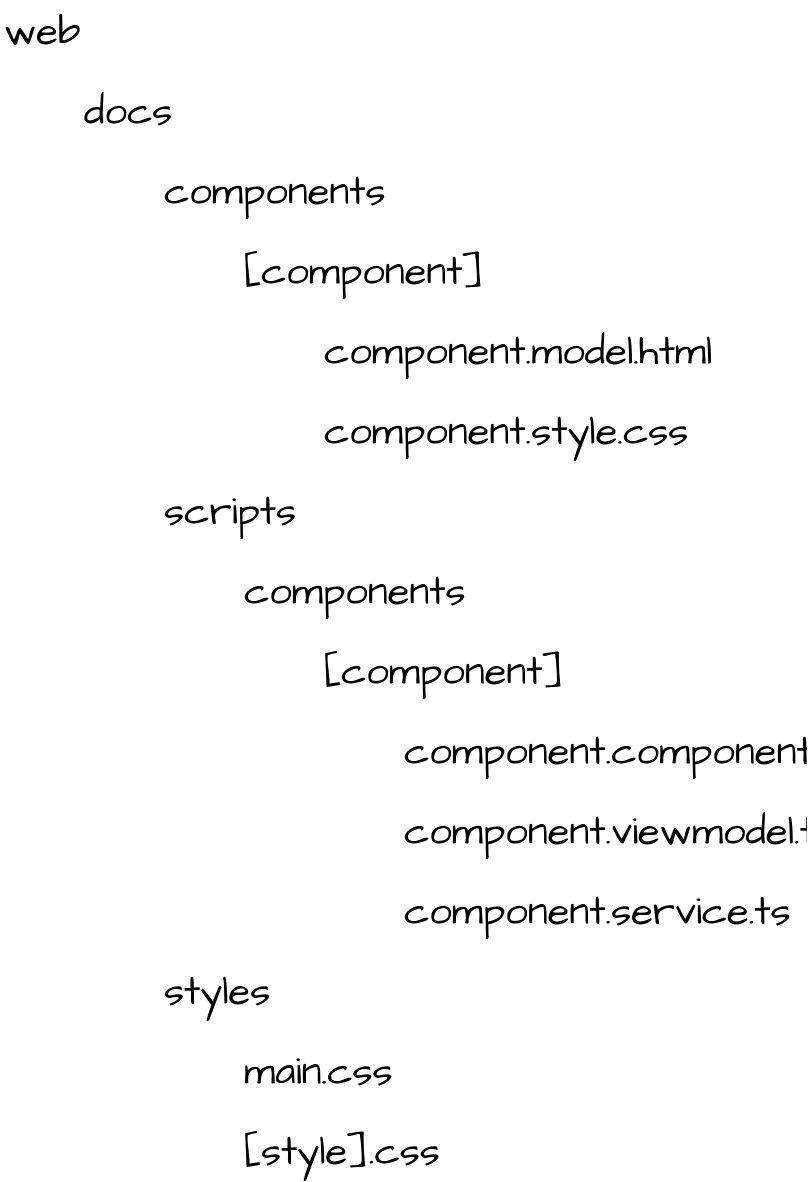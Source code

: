 <mxfile>
    <diagram id="hvjv5pxFpdOx6XXqrAuo" name="Web">
        <mxGraphModel dx="1064" dy="779" grid="1" gridSize="10" guides="1" tooltips="1" connect="1" arrows="1" fold="1" page="1" pageScale="1" pageWidth="850" pageHeight="1100" math="0" shadow="0">
            <root>
                <mxCell id="0"/>
                <mxCell id="1" parent="0"/>
                <mxCell id="2" value="web" style="text;html=1;strokeColor=none;fillColor=none;align=left;verticalAlign=middle;whiteSpace=wrap;rounded=0;sketch=1;hachureGap=4;jiggle=2;curveFitting=1;fontFamily=Architects Daughter;fontSource=https%3A%2F%2Ffonts.googleapis.com%2Fcss%3Ffamily%3DArchitects%2BDaughter;fontSize=20;" parent="1" vertex="1">
                    <mxGeometry x="40" y="40" width="60" height="30" as="geometry"/>
                </mxCell>
                <mxCell id="4" value="docs" style="text;html=1;strokeColor=none;fillColor=none;align=left;verticalAlign=middle;whiteSpace=wrap;rounded=0;sketch=1;hachureGap=4;jiggle=2;curveFitting=1;fontFamily=Architects Daughter;fontSource=https%3A%2F%2Ffonts.googleapis.com%2Fcss%3Ffamily%3DArchitects%2BDaughter;fontSize=20;" parent="1" vertex="1">
                    <mxGeometry x="80" y="80" width="60" height="30" as="geometry"/>
                </mxCell>
                <mxCell id="5" value="components" style="text;html=1;strokeColor=none;fillColor=none;align=left;verticalAlign=middle;whiteSpace=wrap;rounded=0;sketch=1;hachureGap=4;jiggle=2;curveFitting=1;fontFamily=Architects Daughter;fontSource=https%3A%2F%2Ffonts.googleapis.com%2Fcss%3Ffamily%3DArchitects%2BDaughter;fontSize=20;" parent="1" vertex="1">
                    <mxGeometry x="120" y="120" width="160" height="30" as="geometry"/>
                </mxCell>
                <mxCell id="6" value="scripts" style="text;html=1;strokeColor=none;fillColor=none;align=left;verticalAlign=middle;whiteSpace=wrap;rounded=0;sketch=1;hachureGap=4;jiggle=2;curveFitting=1;fontFamily=Architects Daughter;fontSource=https%3A%2F%2Ffonts.googleapis.com%2Fcss%3Ffamily%3DArchitects%2BDaughter;fontSize=20;" parent="1" vertex="1">
                    <mxGeometry x="120" y="280" width="160" height="30" as="geometry"/>
                </mxCell>
                <mxCell id="7" value="styles" style="text;html=1;strokeColor=none;fillColor=none;align=left;verticalAlign=middle;whiteSpace=wrap;rounded=0;sketch=1;hachureGap=4;jiggle=2;curveFitting=1;fontFamily=Architects Daughter;fontSource=https%3A%2F%2Ffonts.googleapis.com%2Fcss%3Ffamily%3DArchitects%2BDaughter;fontSize=20;" parent="1" vertex="1">
                    <mxGeometry x="120" y="520" width="160" height="30" as="geometry"/>
                </mxCell>
                <mxCell id="8" value="[component]" style="text;html=1;strokeColor=none;fillColor=none;align=left;verticalAlign=middle;whiteSpace=wrap;rounded=0;sketch=1;hachureGap=4;jiggle=2;curveFitting=1;fontFamily=Architects Daughter;fontSource=https%3A%2F%2Ffonts.googleapis.com%2Fcss%3Ffamily%3DArchitects%2BDaughter;fontSize=20;" parent="1" vertex="1">
                    <mxGeometry x="160" y="160" width="160" height="30" as="geometry"/>
                </mxCell>
                <mxCell id="9" value="component.model.html" style="text;html=1;strokeColor=none;fillColor=none;align=left;verticalAlign=middle;whiteSpace=wrap;rounded=0;sketch=1;hachureGap=4;jiggle=2;curveFitting=1;fontFamily=Architects Daughter;fontSource=https%3A%2F%2Ffonts.googleapis.com%2Fcss%3Ffamily%3DArchitects%2BDaughter;fontSize=20;" parent="1" vertex="1">
                    <mxGeometry x="200" y="200" width="240" height="30" as="geometry"/>
                </mxCell>
                <mxCell id="10" value="component.style.css" style="text;html=1;strokeColor=none;fillColor=none;align=left;verticalAlign=middle;whiteSpace=wrap;rounded=0;sketch=1;hachureGap=4;jiggle=2;curveFitting=1;fontFamily=Architects Daughter;fontSource=https%3A%2F%2Ffonts.googleapis.com%2Fcss%3Ffamily%3DArchitects%2BDaughter;fontSize=20;" parent="1" vertex="1">
                    <mxGeometry x="200" y="240" width="240" height="30" as="geometry"/>
                </mxCell>
                <mxCell id="11" value="components" style="text;html=1;strokeColor=none;fillColor=none;align=left;verticalAlign=middle;whiteSpace=wrap;rounded=0;sketch=1;hachureGap=4;jiggle=2;curveFitting=1;fontFamily=Architects Daughter;fontSource=https%3A%2F%2Ffonts.googleapis.com%2Fcss%3Ffamily%3DArchitects%2BDaughter;fontSize=20;" parent="1" vertex="1">
                    <mxGeometry x="160" y="320" width="160" height="30" as="geometry"/>
                </mxCell>
                <mxCell id="12" value="[component]" style="text;html=1;strokeColor=none;fillColor=none;align=left;verticalAlign=middle;whiteSpace=wrap;rounded=0;sketch=1;hachureGap=4;jiggle=2;curveFitting=1;fontFamily=Architects Daughter;fontSource=https%3A%2F%2Ffonts.googleapis.com%2Fcss%3Ffamily%3DArchitects%2BDaughter;fontSize=20;" parent="1" vertex="1">
                    <mxGeometry x="200" y="360" width="160" height="30" as="geometry"/>
                </mxCell>
                <mxCell id="14" value="component.component.ts" style="text;html=1;strokeColor=none;fillColor=none;align=left;verticalAlign=middle;whiteSpace=wrap;rounded=0;sketch=1;hachureGap=4;jiggle=2;curveFitting=1;fontFamily=Architects Daughter;fontSource=https%3A%2F%2Ffonts.googleapis.com%2Fcss%3Ffamily%3DArchitects%2BDaughter;fontSize=20;" parent="1" vertex="1">
                    <mxGeometry x="240" y="400" width="160" height="30" as="geometry"/>
                </mxCell>
                <mxCell id="15" value="component.viewmodel.ts" style="text;html=1;strokeColor=none;fillColor=none;align=left;verticalAlign=middle;whiteSpace=wrap;rounded=0;sketch=1;hachureGap=4;jiggle=2;curveFitting=1;fontFamily=Architects Daughter;fontSource=https%3A%2F%2Ffonts.googleapis.com%2Fcss%3Ffamily%3DArchitects%2BDaughter;fontSize=20;" parent="1" vertex="1">
                    <mxGeometry x="240" y="440" width="160" height="30" as="geometry"/>
                </mxCell>
                <mxCell id="16" value="component.service.ts" style="text;html=1;strokeColor=none;fillColor=none;align=left;verticalAlign=middle;whiteSpace=wrap;rounded=0;sketch=1;hachureGap=4;jiggle=2;curveFitting=1;fontFamily=Architects Daughter;fontSource=https%3A%2F%2Ffonts.googleapis.com%2Fcss%3Ffamily%3DArchitects%2BDaughter;fontSize=20;" parent="1" vertex="1">
                    <mxGeometry x="240" y="480" width="160" height="30" as="geometry"/>
                </mxCell>
                <mxCell id="17" value="main.css" style="text;html=1;strokeColor=none;fillColor=none;align=left;verticalAlign=middle;whiteSpace=wrap;rounded=0;sketch=1;hachureGap=4;jiggle=2;curveFitting=1;fontFamily=Architects Daughter;fontSource=https%3A%2F%2Ffonts.googleapis.com%2Fcss%3Ffamily%3DArchitects%2BDaughter;fontSize=20;" parent="1" vertex="1">
                    <mxGeometry x="160" y="560" width="160" height="30" as="geometry"/>
                </mxCell>
                <mxCell id="18" value="[style].css" style="text;html=1;strokeColor=none;fillColor=none;align=left;verticalAlign=middle;whiteSpace=wrap;rounded=0;sketch=1;hachureGap=4;jiggle=2;curveFitting=1;fontFamily=Architects Daughter;fontSource=https%3A%2F%2Ffonts.googleapis.com%2Fcss%3Ffamily%3DArchitects%2BDaughter;fontSize=20;" parent="1" vertex="1">
                    <mxGeometry x="160" y="600" width="160" height="30" as="geometry"/>
                </mxCell>
            </root>
        </mxGraphModel>
    </diagram>
    <diagram id="4pKPIEIiWgFGkCRVHTIl" name="Data">
        <mxGraphModel dx="1064" dy="779" grid="1" gridSize="10" guides="1" tooltips="1" connect="1" arrows="1" fold="1" page="1" pageScale="1" pageWidth="850" pageHeight="1100" math="0" shadow="0">
            <root>
                <mxCell id="0"/>
                <mxCell id="1" parent="0"/>
                <mxCell id="OWQSp5hiaxzY6aQmOBRR-1" value="Key" style="text;html=1;strokeColor=none;fillColor=none;align=left;verticalAlign=middle;whiteSpace=wrap;rounded=0;sketch=1;hachureGap=4;jiggle=2;curveFitting=1;fontFamily=Architects Daughter;fontSource=https%3A%2F%2Ffonts.googleapis.com%2Fcss%3Ffamily%3DArchitects%2BDaughter;fontSize=20;" parent="1" vertex="1">
                    <mxGeometry x="40" y="40" width="160" height="30" as="geometry"/>
                </mxCell>
                <mxCell id="OWQSp5hiaxzY6aQmOBRR-2" value="NomeBloco (hash normalizado)" style="text;html=1;strokeColor=none;fillColor=none;align=left;verticalAlign=middle;whiteSpace=wrap;rounded=0;sketch=1;hachureGap=4;jiggle=2;curveFitting=1;fontFamily=Architects Daughter;fontSource=https%3A%2F%2Ffonts.googleapis.com%2Fcss%3Ffamily%3DArchitects%2BDaughter;fontSize=20;" parent="1" vertex="1">
                    <mxGeometry x="80" y="80" width="340" height="30" as="geometry"/>
                </mxCell>
                <mxCell id="OWQSp5hiaxzY6aQmOBRR-3" value="Id" style="text;html=1;strokeColor=none;fillColor=none;align=left;verticalAlign=middle;whiteSpace=wrap;rounded=0;sketch=1;hachureGap=4;jiggle=2;curveFitting=1;fontFamily=Architects Daughter;fontSource=https%3A%2F%2Ffonts.googleapis.com%2Fcss%3Ffamily%3DArchitects%2BDaughter;fontSize=20;" parent="1" vertex="1">
                    <mxGeometry x="80" y="120" width="160" height="30" as="geometry"/>
                </mxCell>
                <mxCell id="OWQSp5hiaxzY6aQmOBRR-4" value="Value" style="text;html=1;strokeColor=none;fillColor=none;align=left;verticalAlign=middle;whiteSpace=wrap;rounded=0;sketch=1;hachureGap=4;jiggle=2;curveFitting=1;fontFamily=Architects Daughter;fontSource=https%3A%2F%2Ffonts.googleapis.com%2Fcss%3Ffamily%3DArchitects%2BDaughter;fontSize=20;" parent="1" vertex="1">
                    <mxGeometry x="40" y="160" width="160" height="30" as="geometry"/>
                </mxCell>
                <mxCell id="OWQSp5hiaxzY6aQmOBRR-5" value="Id 0 - Bloco e senha" style="text;html=1;strokeColor=none;fillColor=none;align=left;verticalAlign=middle;whiteSpace=wrap;rounded=0;sketch=1;hachureGap=4;jiggle=2;curveFitting=1;fontFamily=Architects Daughter;fontSource=https%3A%2F%2Ffonts.googleapis.com%2Fcss%3Ffamily%3DArchitects%2BDaughter;fontSize=20;" parent="1" vertex="1">
                    <mxGeometry x="80" y="200" width="280" height="30" as="geometry"/>
                </mxCell>
                <mxCell id="OWQSp5hiaxzY6aQmOBRR-6" value="Nome" style="text;html=1;strokeColor=none;fillColor=none;align=left;verticalAlign=middle;whiteSpace=wrap;rounded=0;sketch=1;hachureGap=4;jiggle=2;curveFitting=1;fontFamily=Architects Daughter;fontSource=https%3A%2F%2Ffonts.googleapis.com%2Fcss%3Ffamily%3DArchitects%2BDaughter;fontSize=20;" parent="1" vertex="1">
                    <mxGeometry x="160" y="280" width="160" height="30" as="geometry"/>
                </mxCell>
                <mxCell id="OWQSp5hiaxzY6aQmOBRR-7" value="UltimoId" style="text;html=1;strokeColor=none;fillColor=none;align=left;verticalAlign=middle;whiteSpace=wrap;rounded=0;sketch=1;hachureGap=4;jiggle=2;curveFitting=1;fontFamily=Architects Daughter;fontSource=https%3A%2F%2Ffonts.googleapis.com%2Fcss%3Ffamily%3DArchitects%2BDaughter;fontSize=20;" parent="1" vertex="1">
                    <mxGeometry x="160" y="320" width="160" height="30" as="geometry"/>
                </mxCell>
                <mxCell id="OWQSp5hiaxzY6aQmOBRR-8" value="Id N - Nota" style="text;html=1;strokeColor=none;fillColor=none;align=left;verticalAlign=middle;whiteSpace=wrap;rounded=0;sketch=1;hachureGap=4;jiggle=2;curveFitting=1;fontFamily=Architects Daughter;fontSource=https%3A%2F%2Ffonts.googleapis.com%2Fcss%3Ffamily%3DArchitects%2BDaughter;fontSize=20;" parent="1" vertex="1">
                    <mxGeometry x="80" y="400" width="280" height="30" as="geometry"/>
                </mxCell>
                <mxCell id="OWQSp5hiaxzY6aQmOBRR-9" value="Titulo" style="text;html=1;strokeColor=none;fillColor=none;align=left;verticalAlign=middle;whiteSpace=wrap;rounded=0;sketch=1;hachureGap=4;jiggle=2;curveFitting=1;fontFamily=Architects Daughter;fontSource=https%3A%2F%2Ffonts.googleapis.com%2Fcss%3Ffamily%3DArchitects%2BDaughter;fontSize=20;" parent="1" vertex="1">
                    <mxGeometry x="160" y="480" width="160" height="30" as="geometry"/>
                </mxCell>
                <mxCell id="OWQSp5hiaxzY6aQmOBRR-10" value="Conteudo" style="text;html=1;strokeColor=none;fillColor=none;align=left;verticalAlign=middle;whiteSpace=wrap;rounded=0;sketch=1;hachureGap=4;jiggle=2;curveFitting=1;fontFamily=Architects Daughter;fontSource=https%3A%2F%2Ffonts.googleapis.com%2Fcss%3Ffamily%3DArchitects%2BDaughter;fontSize=20;" parent="1" vertex="1">
                    <mxGeometry x="160" y="520" width="160" height="30" as="geometry"/>
                </mxCell>
                <mxCell id="OWQSp5hiaxzY6aQmOBRR-11" value="Bloco" style="text;html=1;strokeColor=none;fillColor=none;align=left;verticalAlign=middle;whiteSpace=wrap;rounded=0;sketch=1;hachureGap=4;jiggle=2;curveFitting=1;fontFamily=Architects Daughter;fontSource=https%3A%2F%2Ffonts.googleapis.com%2Fcss%3Ffamily%3DArchitects%2BDaughter;fontSize=20;" parent="1" vertex="1">
                    <mxGeometry x="480" y="40" width="160" height="30" as="geometry"/>
                </mxCell>
                <mxCell id="OWQSp5hiaxzY6aQmOBRR-12" value="Nome" style="text;html=1;strokeColor=none;fillColor=none;align=left;verticalAlign=middle;whiteSpace=wrap;rounded=0;sketch=1;hachureGap=4;jiggle=2;curveFitting=1;fontFamily=Architects Daughter;fontSource=https%3A%2F%2Ffonts.googleapis.com%2Fcss%3Ffamily%3DArchitects%2BDaughter;fontSize=20;" parent="1" vertex="1">
                    <mxGeometry x="520" y="80" width="160" height="30" as="geometry"/>
                </mxCell>
                <mxCell id="OWQSp5hiaxzY6aQmOBRR-13" value="UltimoId" style="text;html=1;strokeColor=none;fillColor=none;align=left;verticalAlign=middle;whiteSpace=wrap;rounded=0;sketch=1;hachureGap=4;jiggle=2;curveFitting=1;fontFamily=Architects Daughter;fontSource=https%3A%2F%2Ffonts.googleapis.com%2Fcss%3Ffamily%3DArchitects%2BDaughter;fontSize=20;" parent="1" vertex="1">
                    <mxGeometry x="520" y="120" width="160" height="30" as="geometry"/>
                </mxCell>
                <mxCell id="OWQSp5hiaxzY6aQmOBRR-14" value="Notas" style="text;html=1;strokeColor=none;fillColor=none;align=left;verticalAlign=middle;whiteSpace=wrap;rounded=0;sketch=1;hachureGap=4;jiggle=2;curveFitting=1;fontFamily=Architects Daughter;fontSource=https%3A%2F%2Ffonts.googleapis.com%2Fcss%3Ffamily%3DArchitects%2BDaughter;fontSize=20;" parent="1" vertex="1">
                    <mxGeometry x="520" y="200" width="160" height="30" as="geometry"/>
                </mxCell>
                <mxCell id="OWQSp5hiaxzY6aQmOBRR-18" value="Nota" style="text;html=1;strokeColor=none;fillColor=none;align=left;verticalAlign=middle;whiteSpace=wrap;rounded=0;sketch=1;hachureGap=4;jiggle=2;curveFitting=1;fontFamily=Architects Daughter;fontSource=https%3A%2F%2Ffonts.googleapis.com%2Fcss%3Ffamily%3DArchitects%2BDaughter;fontSize=20;" parent="1" vertex="1">
                    <mxGeometry x="640" y="40" width="160" height="30" as="geometry"/>
                </mxCell>
                <mxCell id="OWQSp5hiaxzY6aQmOBRR-19" value="Id" style="text;html=1;strokeColor=none;fillColor=none;align=left;verticalAlign=middle;whiteSpace=wrap;rounded=0;sketch=1;hachureGap=4;jiggle=2;curveFitting=1;fontFamily=Architects Daughter;fontSource=https%3A%2F%2Ffonts.googleapis.com%2Fcss%3Ffamily%3DArchitects%2BDaughter;fontSize=20;" parent="1" vertex="1">
                    <mxGeometry x="680" y="80" width="160" height="30" as="geometry"/>
                </mxCell>
                <mxCell id="OWQSp5hiaxzY6aQmOBRR-20" value="Titulo" style="text;html=1;strokeColor=none;fillColor=none;align=left;verticalAlign=middle;whiteSpace=wrap;rounded=0;sketch=1;hachureGap=4;jiggle=2;curveFitting=1;fontFamily=Architects Daughter;fontSource=https%3A%2F%2Ffonts.googleapis.com%2Fcss%3Ffamily%3DArchitects%2BDaughter;fontSize=20;" parent="1" vertex="1">
                    <mxGeometry x="680" y="120" width="160" height="30" as="geometry"/>
                </mxCell>
                <mxCell id="OWQSp5hiaxzY6aQmOBRR-21" value="Conteudo" style="text;html=1;strokeColor=none;fillColor=none;align=left;verticalAlign=middle;whiteSpace=wrap;rounded=0;sketch=1;hachureGap=4;jiggle=2;curveFitting=1;fontFamily=Architects Daughter;fontSource=https%3A%2F%2Ffonts.googleapis.com%2Fcss%3Ffamily%3DArchitects%2BDaughter;fontSize=20;" parent="1" vertex="1">
                    <mxGeometry x="680" y="160" width="160" height="30" as="geometry"/>
                </mxCell>
                <mxCell id="ElqW_hpectGAgSm2oJXV-1" value="senha" style="text;html=1;strokeColor=none;fillColor=none;align=left;verticalAlign=middle;whiteSpace=wrap;rounded=0;sketch=1;hachureGap=4;jiggle=2;curveFitting=1;fontFamily=Architects Daughter;fontSource=https%3A%2F%2Ffonts.googleapis.com%2Fcss%3Ffamily%3DArchitects%2BDaughter;fontSize=20;" parent="1" vertex="1">
                    <mxGeometry x="520" y="160" width="160" height="30" as="geometry"/>
                </mxCell>
                <mxCell id="ElqW_hpectGAgSm2oJXV-2" value="Senha (bcrypt)" style="text;html=1;strokeColor=none;fillColor=none;align=left;verticalAlign=middle;whiteSpace=wrap;rounded=0;sketch=1;hachureGap=4;jiggle=2;curveFitting=1;fontFamily=Architects Daughter;fontSource=https%3A%2F%2Ffonts.googleapis.com%2Fcss%3Ffamily%3DArchitects%2BDaughter;fontSize=20;" parent="1" vertex="1">
                    <mxGeometry x="120" y="360" width="160" height="30" as="geometry"/>
                </mxCell>
                <mxCell id="ElqW_hpectGAgSm2oJXV-3" value="Bloco (crypt)" style="text;html=1;strokeColor=none;fillColor=none;align=left;verticalAlign=middle;whiteSpace=wrap;rounded=0;sketch=1;hachureGap=4;jiggle=2;curveFitting=1;fontFamily=Architects Daughter;fontSource=https%3A%2F%2Ffonts.googleapis.com%2Fcss%3Ffamily%3DArchitects%2BDaughter;fontSize=20;" parent="1" vertex="1">
                    <mxGeometry x="120" y="240" width="160" height="30" as="geometry"/>
                </mxCell>
                <mxCell id="ElqW_hpectGAgSm2oJXV-4" value="Nota (crypt)" style="text;html=1;strokeColor=none;fillColor=none;align=left;verticalAlign=middle;whiteSpace=wrap;rounded=0;sketch=1;hachureGap=4;jiggle=2;curveFitting=1;fontFamily=Architects Daughter;fontSource=https%3A%2F%2Ffonts.googleapis.com%2Fcss%3Ffamily%3DArchitects%2BDaughter;fontSize=20;" parent="1" vertex="1">
                    <mxGeometry x="120" y="440" width="160" height="30" as="geometry"/>
                </mxCell>
            </root>
        </mxGraphModel>
    </diagram>
    <diagram id="991CQQltIt-tmQCME5_T" name="Criar">
        <mxGraphModel dx="1064" dy="779" grid="1" gridSize="10" guides="1" tooltips="1" connect="1" arrows="1" fold="1" page="1" pageScale="1" pageWidth="850" pageHeight="1100" math="0" shadow="0">
            <root>
                <mxCell id="0"/>
                <mxCell id="1" parent="0"/>
                <mxCell id="cTOORRI65E1qwtAM0hcS-1" value="Web" style="text;html=1;strokeColor=none;fillColor=none;align=left;verticalAlign=middle;whiteSpace=wrap;rounded=0;sketch=1;hachureGap=4;jiggle=2;curveFitting=1;fontFamily=Architects Daughter;fontSource=https%3A%2F%2Ffonts.googleapis.com%2Fcss%3Ffamily%3DArchitects%2BDaughter;fontSize=20;" parent="1" vertex="1">
                    <mxGeometry x="40" y="40" width="160" height="30" as="geometry"/>
                </mxCell>
                <mxCell id="cTOORRI65E1qwtAM0hcS-4" value="" style="endArrow=none;html=1;sketch=1;hachureGap=4;jiggle=2;curveFitting=1;fontFamily=Architects Daughter;fontSource=https%3A%2F%2Ffonts.googleapis.com%2Fcss%3Ffamily%3DArchitects%2BDaughter;fontSize=16;" parent="1" edge="1">
                    <mxGeometry width="50" height="50" relative="1" as="geometry">
                        <mxPoint x="400" y="920" as="sourcePoint"/>
                        <mxPoint x="400" y="40" as="targetPoint"/>
                    </mxGeometry>
                </mxCell>
                <mxCell id="cTOORRI65E1qwtAM0hcS-5" value="Api" style="text;html=1;strokeColor=none;fillColor=none;align=left;verticalAlign=middle;whiteSpace=wrap;rounded=0;sketch=1;hachureGap=4;jiggle=2;curveFitting=1;fontFamily=Architects Daughter;fontSource=https%3A%2F%2Ffonts.googleapis.com%2Fcss%3Ffamily%3DArchitects%2BDaughter;fontSize=20;" parent="1" vertex="1">
                    <mxGeometry x="440" y="40" width="160" height="30" as="geometry"/>
                </mxCell>
                <mxCell id="cTOORRI65E1qwtAM0hcS-14" style="edgeStyle=none;sketch=1;hachureGap=4;jiggle=2;curveFitting=1;html=1;entryX=0;entryY=0.5;entryDx=0;entryDy=0;fontFamily=Architects Daughter;fontSource=https%3A%2F%2Ffonts.googleapis.com%2Fcss%3Ffamily%3DArchitects%2BDaughter;fontSize=16;" parent="1" source="cTOORRI65E1qwtAM0hcS-8" target="cTOORRI65E1qwtAM0hcS-13" edge="1">
                    <mxGeometry relative="1" as="geometry"/>
                </mxCell>
                <mxCell id="cTOORRI65E1qwtAM0hcS-8" value="hash normalizado" style="rounded=0;whiteSpace=wrap;html=1;sketch=1;hachureGap=4;jiggle=2;curveFitting=1;fontFamily=Architects Daughter;fontSource=https%3A%2F%2Ffonts.googleapis.com%2Fcss%3Ffamily%3DArchitects%2BDaughter;fontSize=20;" parent="1" vertex="1">
                    <mxGeometry x="40" y="160" width="190" height="40" as="geometry"/>
                </mxCell>
                <mxCell id="cTOORRI65E1qwtAM0hcS-16" value="get" style="edgeStyle=none;sketch=1;hachureGap=4;jiggle=2;curveFitting=1;html=1;fontFamily=Architects Daughter;fontSource=https%3A%2F%2Ffonts.googleapis.com%2Fcss%3Ffamily%3DArchitects%2BDaughter;fontSize=16;" parent="1" source="cTOORRI65E1qwtAM0hcS-13" target="cTOORRI65E1qwtAM0hcS-15" edge="1">
                    <mxGeometry relative="1" as="geometry"/>
                </mxCell>
                <mxCell id="cTOORRI65E1qwtAM0hcS-13" value="consulta" style="rounded=0;whiteSpace=wrap;html=1;sketch=1;hachureGap=4;jiggle=2;curveFitting=1;fontFamily=Architects Daughter;fontSource=https%3A%2F%2Ffonts.googleapis.com%2Fcss%3Ffamily%3DArchitects%2BDaughter;fontSize=20;" parent="1" vertex="1">
                    <mxGeometry x="260" y="120" width="100" height="40" as="geometry"/>
                </mxCell>
                <mxCell id="cTOORRI65E1qwtAM0hcS-18" style="edgeStyle=none;sketch=1;hachureGap=4;jiggle=2;curveFitting=1;html=1;entryX=0.5;entryY=0;entryDx=0;entryDy=0;fontFamily=Architects Daughter;fontSource=https%3A%2F%2Ffonts.googleapis.com%2Fcss%3Ffamily%3DArchitects%2BDaughter;fontSize=16;" parent="1" source="cTOORRI65E1qwtAM0hcS-15" target="cTOORRI65E1qwtAM0hcS-17" edge="1">
                    <mxGeometry relative="1" as="geometry"/>
                </mxCell>
                <mxCell id="cTOORRI65E1qwtAM0hcS-15" value="verifica existência" style="rounded=0;whiteSpace=wrap;html=1;sketch=1;hachureGap=4;jiggle=2;curveFitting=1;fontFamily=Architects Daughter;fontSource=https%3A%2F%2Ffonts.googleapis.com%2Fcss%3Ffamily%3DArchitects%2BDaughter;fontSize=20;" parent="1" vertex="1">
                    <mxGeometry x="440" y="120" width="240" height="40" as="geometry"/>
                </mxCell>
                <mxCell id="cTOORRI65E1qwtAM0hcS-20" value="sim" style="edgeStyle=none;sketch=1;hachureGap=4;jiggle=2;curveFitting=1;html=1;entryX=1;entryY=0.5;entryDx=0;entryDy=0;fontFamily=Architects Daughter;fontSource=https%3A%2F%2Ffonts.googleapis.com%2Fcss%3Ffamily%3DArchitects%2BDaughter;fontSize=16;" parent="1" source="cTOORRI65E1qwtAM0hcS-17" target="cTOORRI65E1qwtAM0hcS-19" edge="1">
                    <mxGeometry relative="1" as="geometry"/>
                </mxCell>
                <mxCell id="cTOORRI65E1qwtAM0hcS-22" value="não" style="edgeStyle=none;sketch=1;hachureGap=4;jiggle=2;curveFitting=1;html=1;entryX=0.5;entryY=0;entryDx=0;entryDy=0;fontFamily=Architects Daughter;fontSource=https%3A%2F%2Ffonts.googleapis.com%2Fcss%3Ffamily%3DArchitects%2BDaughter;fontSize=16;" parent="1" source="cTOORRI65E1qwtAM0hcS-17" target="cTOORRI65E1qwtAM0hcS-28" edge="1">
                    <mxGeometry relative="1" as="geometry">
                        <mxPoint x="265" y="380" as="targetPoint"/>
                    </mxGeometry>
                </mxCell>
                <mxCell id="cTOORRI65E1qwtAM0hcS-17" value="existe?" style="rhombus;whiteSpace=wrap;html=1;sketch=1;hachureGap=4;jiggle=2;curveFitting=1;fontFamily=Architects Daughter;fontSource=https%3A%2F%2Ffonts.googleapis.com%2Fcss%3Ffamily%3DArchitects%2BDaughter;fontSize=20;" parent="1" vertex="1">
                    <mxGeometry x="210" y="240" width="110" height="80" as="geometry"/>
                </mxCell>
                <mxCell id="cTOORRI65E1qwtAM0hcS-19" value="recusa" style="rounded=0;whiteSpace=wrap;html=1;sketch=1;hachureGap=4;jiggle=2;curveFitting=1;fontFamily=Architects Daughter;fontSource=https%3A%2F%2Ffonts.googleapis.com%2Fcss%3Ffamily%3DArchitects%2BDaughter;fontSize=20;" parent="1" vertex="1">
                    <mxGeometry x="40" y="260" width="110" height="40" as="geometry"/>
                </mxCell>
                <mxCell id="cTOORRI65E1qwtAM0hcS-32" style="edgeStyle=none;sketch=1;hachureGap=4;jiggle=2;curveFitting=1;html=1;entryX=0.5;entryY=0;entryDx=0;entryDy=0;fontFamily=Architects Daughter;fontSource=https%3A%2F%2Ffonts.googleapis.com%2Fcss%3Ffamily%3DArchitects%2BDaughter;fontSize=20;" parent="1" source="cTOORRI65E1qwtAM0hcS-23" target="cTOORRI65E1qwtAM0hcS-30" edge="1">
                    <mxGeometry relative="1" as="geometry"/>
                </mxCell>
                <mxCell id="cTOORRI65E1qwtAM0hcS-23" value="hash" style="rounded=0;whiteSpace=wrap;html=1;sketch=1;hachureGap=4;jiggle=2;curveFitting=1;fontFamily=Architects Daughter;fontSource=https%3A%2F%2Ffonts.googleapis.com%2Fcss%3Ffamily%3DArchitects%2BDaughter;fontSize=20;" parent="1" vertex="1">
                    <mxGeometry x="35" y="440" width="120" height="40" as="geometry"/>
                </mxCell>
                <mxCell id="cTOORRI65E1qwtAM0hcS-27" style="edgeStyle=none;sketch=1;hachureGap=4;jiggle=2;curveFitting=1;html=1;fontFamily=Architects Daughter;fontSource=https%3A%2F%2Ffonts.googleapis.com%2Fcss%3Ffamily%3DArchitects%2BDaughter;fontSize=20;" parent="1" source="cTOORRI65E1qwtAM0hcS-26" target="cTOORRI65E1qwtAM0hcS-8" edge="1">
                    <mxGeometry relative="1" as="geometry"/>
                </mxCell>
                <mxCell id="cTOORRI65E1qwtAM0hcS-26" value="nome bloco" style="shape=parallelogram;perimeter=parallelogramPerimeter;whiteSpace=wrap;html=1;fixedSize=1;sketch=1;hachureGap=4;jiggle=2;curveFitting=1;fontFamily=Architects Daughter;fontSource=https%3A%2F%2Ffonts.googleapis.com%2Fcss%3Ffamily%3DArchitects%2BDaughter;fontSize=20;" parent="1" vertex="1">
                    <mxGeometry x="40" y="80" width="160" height="40" as="geometry"/>
                </mxCell>
                <mxCell id="cTOORRI65E1qwtAM0hcS-29" value="" style="edgeStyle=none;sketch=1;hachureGap=4;jiggle=2;curveFitting=1;html=1;fontFamily=Architects Daughter;fontSource=https%3A%2F%2Ffonts.googleapis.com%2Fcss%3Ffamily%3DArchitects%2BDaughter;fontSize=20;entryX=0.5;entryY=0;entryDx=0;entryDy=0;exitX=0;exitY=0.5;exitDx=0;exitDy=0;" parent="1" source="cTOORRI65E1qwtAM0hcS-28" target="cTOORRI65E1qwtAM0hcS-23" edge="1">
                    <mxGeometry relative="1" as="geometry"/>
                </mxCell>
                <mxCell id="cTOORRI65E1qwtAM0hcS-28" value="senha" style="shape=parallelogram;perimeter=parallelogramPerimeter;whiteSpace=wrap;html=1;fixedSize=1;sketch=1;hachureGap=4;jiggle=2;curveFitting=1;fontFamily=Architects Daughter;fontSource=https%3A%2F%2Ffonts.googleapis.com%2Fcss%3Ffamily%3DArchitects%2BDaughter;fontSize=20;" parent="1" vertex="1">
                    <mxGeometry x="200" y="380" width="130" height="40" as="geometry"/>
                </mxCell>
                <mxCell id="svX8D5PhTq_-dyH2FOJQ-2" style="edgeStyle=none;sketch=1;hachureGap=4;jiggle=2;curveFitting=1;html=1;entryX=0.5;entryY=0;entryDx=0;entryDy=0;fontFamily=Architects Daughter;fontSource=https%3A%2F%2Ffonts.googleapis.com%2Fcss%3Ffamily%3DArchitects%2BDaughter;fontSize=20;" parent="1" source="cTOORRI65E1qwtAM0hcS-30" target="svX8D5PhTq_-dyH2FOJQ-1" edge="1">
                    <mxGeometry relative="1" as="geometry"/>
                </mxCell>
                <mxCell id="cTOORRI65E1qwtAM0hcS-30" value="cripto bloco" style="rounded=0;whiteSpace=wrap;html=1;sketch=1;hachureGap=4;jiggle=2;curveFitting=1;fontFamily=Architects Daughter;fontSource=https%3A%2F%2Ffonts.googleapis.com%2Fcss%3Ffamily%3DArchitects%2BDaughter;fontSize=20;" parent="1" vertex="1">
                    <mxGeometry x="40" y="520" width="160" height="40" as="geometry"/>
                </mxCell>
                <mxCell id="svX8D5PhTq_-dyH2FOJQ-5" value="post" style="edgeStyle=none;sketch=1;hachureGap=4;jiggle=2;curveFitting=1;html=1;entryX=0;entryY=0.5;entryDx=0;entryDy=0;fontFamily=Architects Daughter;fontSource=https%3A%2F%2Ffonts.googleapis.com%2Fcss%3Ffamily%3DArchitects%2BDaughter;fontSize=20;" parent="1" source="svX8D5PhTq_-dyH2FOJQ-1" target="svX8D5PhTq_-dyH2FOJQ-7" edge="1">
                    <mxGeometry relative="1" as="geometry">
                        <mxPoint x="440" y="340" as="targetPoint"/>
                    </mxGeometry>
                </mxCell>
                <mxCell id="svX8D5PhTq_-dyH2FOJQ-1" value="envia &lt;br&gt;nome bloco &lt;br&gt;+ senha &lt;br&gt;+ cripto bloco" style="rounded=0;whiteSpace=wrap;html=1;sketch=1;hachureGap=4;jiggle=2;curveFitting=1;fontFamily=Architects Daughter;fontSource=https%3A%2F%2Ffonts.googleapis.com%2Fcss%3Ffamily%3DArchitects%2BDaughter;fontSize=20;" parent="1" vertex="1">
                    <mxGeometry x="140" y="600" width="220" height="130" as="geometry"/>
                </mxCell>
                <mxCell id="svX8D5PhTq_-dyH2FOJQ-10" value="sim" style="edgeStyle=none;sketch=1;hachureGap=4;jiggle=2;curveFitting=1;html=1;entryX=0;entryY=0.5;entryDx=0;entryDy=0;fontFamily=Architects Daughter;fontSource=https%3A%2F%2Ffonts.googleapis.com%2Fcss%3Ffamily%3DArchitects%2BDaughter;fontSize=20;" parent="1" source="svX8D5PhTq_-dyH2FOJQ-7" target="svX8D5PhTq_-dyH2FOJQ-9" edge="1">
                    <mxGeometry relative="1" as="geometry"/>
                </mxCell>
                <mxCell id="svX8D5PhTq_-dyH2FOJQ-12" value="não" style="edgeStyle=none;sketch=1;hachureGap=4;jiggle=2;curveFitting=1;html=1;entryX=0.25;entryY=0;entryDx=0;entryDy=0;fontFamily=Architects Daughter;fontSource=https%3A%2F%2Ffonts.googleapis.com%2Fcss%3Ffamily%3DArchitects%2BDaughter;fontSize=20;" parent="1" source="svX8D5PhTq_-dyH2FOJQ-7" target="svX8D5PhTq_-dyH2FOJQ-11" edge="1">
                    <mxGeometry relative="1" as="geometry"/>
                </mxCell>
                <mxCell id="svX8D5PhTq_-dyH2FOJQ-7" value="existe?" style="rhombus;whiteSpace=wrap;html=1;sketch=1;hachureGap=4;jiggle=2;curveFitting=1;fontFamily=Architects Daughter;fontSource=https%3A%2F%2Ffonts.googleapis.com%2Fcss%3Ffamily%3DArchitects%2BDaughter;fontSize=20;" parent="1" vertex="1">
                    <mxGeometry x="440" y="280" width="110" height="80" as="geometry"/>
                </mxCell>
                <mxCell id="svX8D5PhTq_-dyH2FOJQ-9" value="recusa" style="rounded=0;whiteSpace=wrap;html=1;sketch=1;hachureGap=4;jiggle=2;curveFitting=1;fontFamily=Architects Daughter;fontSource=https%3A%2F%2Ffonts.googleapis.com%2Fcss%3Ffamily%3DArchitects%2BDaughter;fontSize=20;" parent="1" vertex="1">
                    <mxGeometry x="640" y="300" width="110" height="40" as="geometry"/>
                </mxCell>
                <mxCell id="QqBOSJb9VnZGnVKh3uG2-1" style="edgeStyle=none;sketch=1;hachureGap=4;jiggle=2;curveFitting=1;html=1;entryX=0.25;entryY=0;entryDx=0;entryDy=0;fontFamily=Architects Daughter;fontSource=https%3A%2F%2Ffonts.googleapis.com%2Fcss%3Ffamily%3DArchitects%2BDaughter;fontSize=20;" parent="1" source="svX8D5PhTq_-dyH2FOJQ-11" target="svX8D5PhTq_-dyH2FOJQ-13" edge="1">
                    <mxGeometry relative="1" as="geometry"/>
                </mxCell>
                <mxCell id="svX8D5PhTq_-dyH2FOJQ-11" value="bcrypt de senha" style="rounded=0;whiteSpace=wrap;html=1;sketch=1;hachureGap=4;jiggle=2;curveFitting=1;fontFamily=Architects Daughter;fontSource=https%3A%2F%2Ffonts.googleapis.com%2Fcss%3Ffamily%3DArchitects%2BDaughter;fontSize=20;" parent="1" vertex="1">
                    <mxGeometry x="440" y="440" width="200" height="40" as="geometry"/>
                </mxCell>
                <mxCell id="QqBOSJb9VnZGnVKh3uG2-3" style="edgeStyle=none;sketch=1;hachureGap=4;jiggle=2;curveFitting=1;html=1;entryX=0.5;entryY=0;entryDx=0;entryDy=0;fontFamily=Architects Daughter;fontSource=https%3A%2F%2Ffonts.googleapis.com%2Fcss%3Ffamily%3DArchitects%2BDaughter;fontSize=20;" parent="1" source="svX8D5PhTq_-dyH2FOJQ-13" target="QqBOSJb9VnZGnVKh3uG2-2" edge="1">
                    <mxGeometry relative="1" as="geometry"/>
                </mxCell>
                <mxCell id="svX8D5PhTq_-dyH2FOJQ-13" value="key: [nome bloco, 0]&lt;br&gt;Value: {bloco, senha}" style="shape=dataStorage;whiteSpace=wrap;html=1;fixedSize=1;sketch=1;hachureGap=4;jiggle=2;curveFitting=1;fontFamily=Architects Daughter;fontSource=https%3A%2F%2Ffonts.googleapis.com%2Fcss%3Ffamily%3DArchitects%2BDaughter;fontSize=20;" parent="1" vertex="1">
                    <mxGeometry x="445" y="520" width="265" height="80" as="geometry"/>
                </mxCell>
                <mxCell id="QqBOSJb9VnZGnVKh3uG2-5" style="edgeStyle=none;sketch=1;hachureGap=4;jiggle=2;curveFitting=1;html=1;entryX=1;entryY=0.5;entryDx=0;entryDy=0;fontFamily=Architects Daughter;fontSource=https%3A%2F%2Ffonts.googleapis.com%2Fcss%3Ffamily%3DArchitects%2BDaughter;fontSize=20;" parent="1" source="QqBOSJb9VnZGnVKh3uG2-2" target="QqBOSJb9VnZGnVKh3uG2-4" edge="1">
                    <mxGeometry relative="1" as="geometry"/>
                </mxCell>
                <mxCell id="QqBOSJb9VnZGnVKh3uG2-2" value="cria token (1h)&lt;br&gt;nome bloco" style="rounded=0;whiteSpace=wrap;html=1;sketch=1;hachureGap=4;jiggle=2;curveFitting=1;fontFamily=Architects Daughter;fontSource=https%3A%2F%2Ffonts.googleapis.com%2Fcss%3Ffamily%3DArchitects%2BDaughter;fontSize=20;" parent="1" vertex="1">
                    <mxGeometry x="487.5" y="680" width="180" height="60" as="geometry"/>
                </mxCell>
                <mxCell id="QqBOSJb9VnZGnVKh3uG2-4" value="chama anotações, envia token." style="rounded=0;whiteSpace=wrap;html=1;sketch=1;hachureGap=4;jiggle=2;curveFitting=1;fontFamily=Architects Daughter;fontSource=https%3A%2F%2Ffonts.googleapis.com%2Fcss%3Ffamily%3DArchitects%2BDaughter;fontSize=20;" parent="1" vertex="1">
                    <mxGeometry x="160" y="800" width="200" height="80" as="geometry"/>
                </mxCell>
            </root>
        </mxGraphModel>
    </diagram>
    <diagram id="H7zMhp9vBoDMQ9tztY3R" name="Abrir">
        <mxGraphModel dx="1064" dy="779" grid="1" gridSize="10" guides="1" tooltips="1" connect="1" arrows="1" fold="1" page="1" pageScale="1" pageWidth="850" pageHeight="1100" math="0" shadow="0">
            <root>
                <mxCell id="0"/>
                <mxCell id="1" parent="0"/>
                <mxCell id="qMLA6vT2sROpCNlz2N3K-1" value="Web" style="text;html=1;strokeColor=none;fillColor=none;align=left;verticalAlign=middle;whiteSpace=wrap;rounded=0;sketch=1;hachureGap=4;jiggle=2;curveFitting=1;fontFamily=Architects Daughter;fontSource=https%3A%2F%2Ffonts.googleapis.com%2Fcss%3Ffamily%3DArchitects%2BDaughter;fontSize=20;" parent="1" vertex="1">
                    <mxGeometry x="40" y="40" width="160" height="30" as="geometry"/>
                </mxCell>
                <mxCell id="qMLA6vT2sROpCNlz2N3K-2" value="" style="endArrow=none;html=1;sketch=1;hachureGap=4;jiggle=2;curveFitting=1;fontFamily=Architects Daughter;fontSource=https%3A%2F%2Ffonts.googleapis.com%2Fcss%3Ffamily%3DArchitects%2BDaughter;fontSize=16;" parent="1" edge="1">
                    <mxGeometry width="50" height="50" relative="1" as="geometry">
                        <mxPoint x="400" y="920" as="sourcePoint"/>
                        <mxPoint x="400" y="40" as="targetPoint"/>
                    </mxGeometry>
                </mxCell>
                <mxCell id="qMLA6vT2sROpCNlz2N3K-3" value="Api" style="text;html=1;strokeColor=none;fillColor=none;align=left;verticalAlign=middle;whiteSpace=wrap;rounded=0;sketch=1;hachureGap=4;jiggle=2;curveFitting=1;fontFamily=Architects Daughter;fontSource=https%3A%2F%2Ffonts.googleapis.com%2Fcss%3Ffamily%3DArchitects%2BDaughter;fontSize=20;" parent="1" vertex="1">
                    <mxGeometry x="440" y="40" width="160" height="30" as="geometry"/>
                </mxCell>
                <mxCell id="qMLA6vT2sROpCNlz2N3K-4" style="edgeStyle=none;sketch=1;hachureGap=4;jiggle=2;curveFitting=1;html=1;entryX=0;entryY=0.5;entryDx=0;entryDy=0;fontFamily=Architects Daughter;fontSource=https%3A%2F%2Ffonts.googleapis.com%2Fcss%3Ffamily%3DArchitects%2BDaughter;fontSize=16;" parent="1" source="qMLA6vT2sROpCNlz2N3K-5" target="qMLA6vT2sROpCNlz2N3K-7" edge="1">
                    <mxGeometry relative="1" as="geometry"/>
                </mxCell>
                <mxCell id="qMLA6vT2sROpCNlz2N3K-5" value="access token" style="rounded=0;whiteSpace=wrap;html=1;sketch=1;hachureGap=4;jiggle=2;curveFitting=1;fontFamily=Architects Daughter;fontSource=https%3A%2F%2Ffonts.googleapis.com%2Fcss%3Ffamily%3DArchitects%2BDaughter;fontSize=20;" parent="1" vertex="1">
                    <mxGeometry x="40" y="160" width="190" height="40" as="geometry"/>
                </mxCell>
                <mxCell id="qMLA6vT2sROpCNlz2N3K-6" value="get" style="edgeStyle=none;sketch=1;hachureGap=4;jiggle=2;curveFitting=1;html=1;fontFamily=Architects Daughter;fontSource=https%3A%2F%2Ffonts.googleapis.com%2Fcss%3Ffamily%3DArchitects%2BDaughter;fontSize=16;" parent="1" source="qMLA6vT2sROpCNlz2N3K-7" target="qMLA6vT2sROpCNlz2N3K-9" edge="1">
                    <mxGeometry relative="1" as="geometry"/>
                </mxCell>
                <mxCell id="qMLA6vT2sROpCNlz2N3K-7" value="consulta" style="rounded=0;whiteSpace=wrap;html=1;sketch=1;hachureGap=4;jiggle=2;curveFitting=1;fontFamily=Architects Daughter;fontSource=https%3A%2F%2Ffonts.googleapis.com%2Fcss%3Ffamily%3DArchitects%2BDaughter;fontSize=20;" parent="1" vertex="1">
                    <mxGeometry x="270" y="160" width="100" height="40" as="geometry"/>
                </mxCell>
                <mxCell id="qMLA6vT2sROpCNlz2N3K-38" style="edgeStyle=none;sketch=1;hachureGap=4;jiggle=2;curveFitting=1;html=1;entryX=0.5;entryY=0;entryDx=0;entryDy=0;fontFamily=Architects Daughter;fontSource=https%3A%2F%2Ffonts.googleapis.com%2Fcss%3Ffamily%3DArchitects%2BDaughter;fontSize=20;" parent="1" source="qMLA6vT2sROpCNlz2N3K-9" target="qMLA6vT2sROpCNlz2N3K-26" edge="1">
                    <mxGeometry relative="1" as="geometry"/>
                </mxCell>
                <mxCell id="qMLA6vT2sROpCNlz2N3K-9" value="verifica existência" style="rounded=0;whiteSpace=wrap;html=1;sketch=1;hachureGap=4;jiggle=2;curveFitting=1;fontFamily=Architects Daughter;fontSource=https%3A%2F%2Ffonts.googleapis.com%2Fcss%3Ffamily%3DArchitects%2BDaughter;fontSize=20;" parent="1" vertex="1">
                    <mxGeometry x="440" y="160" width="200" height="40" as="geometry"/>
                </mxCell>
                <mxCell id="qMLA6vT2sROpCNlz2N3K-16" style="edgeStyle=none;sketch=1;hachureGap=4;jiggle=2;curveFitting=1;html=1;fontFamily=Architects Daughter;fontSource=https%3A%2F%2Ffonts.googleapis.com%2Fcss%3Ffamily%3DArchitects%2BDaughter;fontSize=20;" parent="1" source="qMLA6vT2sROpCNlz2N3K-17" target="qMLA6vT2sROpCNlz2N3K-5" edge="1">
                    <mxGeometry relative="1" as="geometry"/>
                </mxCell>
                <mxCell id="qMLA6vT2sROpCNlz2N3K-17" value="nome bloco + senha" style="shape=parallelogram;perimeter=parallelogramPerimeter;whiteSpace=wrap;html=1;fixedSize=1;sketch=1;hachureGap=4;jiggle=2;curveFitting=1;fontFamily=Architects Daughter;fontSource=https%3A%2F%2Ffonts.googleapis.com%2Fcss%3Ffamily%3DArchitects%2BDaughter;fontSize=20;" parent="1" vertex="1">
                    <mxGeometry x="40" y="80" width="300" height="40" as="geometry"/>
                </mxCell>
                <mxCell id="qMLA6vT2sROpCNlz2N3K-24" value="não" style="edgeStyle=none;sketch=1;hachureGap=4;jiggle=2;curveFitting=1;html=1;entryX=0;entryY=0.5;entryDx=0;entryDy=0;fontFamily=Architects Daughter;fontSource=https%3A%2F%2Ffonts.googleapis.com%2Fcss%3Ffamily%3DArchitects%2BDaughter;fontSize=20;" parent="1" source="qMLA6vT2sROpCNlz2N3K-26" target="qMLA6vT2sROpCNlz2N3K-27" edge="1">
                    <mxGeometry relative="1" as="geometry"/>
                </mxCell>
                <mxCell id="qMLA6vT2sROpCNlz2N3K-25" value="sim" style="edgeStyle=none;sketch=1;hachureGap=4;jiggle=2;curveFitting=1;html=1;entryX=0.5;entryY=0;entryDx=0;entryDy=0;fontFamily=Architects Daughter;fontSource=https%3A%2F%2Ffonts.googleapis.com%2Fcss%3Ffamily%3DArchitects%2BDaughter;fontSize=20;" parent="1" source="qMLA6vT2sROpCNlz2N3K-26" target="qMLA6vT2sROpCNlz2N3K-35" edge="1">
                    <mxGeometry relative="1" as="geometry"/>
                </mxCell>
                <mxCell id="qMLA6vT2sROpCNlz2N3K-26" value="existe?" style="rhombus;whiteSpace=wrap;html=1;sketch=1;hachureGap=4;jiggle=2;curveFitting=1;fontFamily=Architects Daughter;fontSource=https%3A%2F%2Ffonts.googleapis.com%2Fcss%3Ffamily%3DArchitects%2BDaughter;fontSize=20;" parent="1" vertex="1">
                    <mxGeometry x="485" y="250" width="110" height="80" as="geometry"/>
                </mxCell>
                <mxCell id="qMLA6vT2sROpCNlz2N3K-27" value="recusa" style="rounded=0;whiteSpace=wrap;html=1;sketch=1;hachureGap=4;jiggle=2;curveFitting=1;fontFamily=Architects Daughter;fontSource=https%3A%2F%2Ffonts.googleapis.com%2Fcss%3Ffamily%3DArchitects%2BDaughter;fontSize=20;" parent="1" vertex="1">
                    <mxGeometry x="690" y="270" width="110" height="40" as="geometry"/>
                </mxCell>
                <mxCell id="qMLA6vT2sROpCNlz2N3K-30" value="sim" style="edgeStyle=none;sketch=1;hachureGap=4;jiggle=2;curveFitting=1;html=1;entryX=0.5;entryY=0;entryDx=0;entryDy=0;fontFamily=Architects Daughter;fontSource=https%3A%2F%2Ffonts.googleapis.com%2Fcss%3Ffamily%3DArchitects%2BDaughter;fontSize=20;exitX=0.5;exitY=1;exitDx=0;exitDy=0;" parent="1" source="qMLA6vT2sROpCNlz2N3K-39" target="qMLA6vT2sROpCNlz2N3K-33" edge="1">
                    <mxGeometry relative="1" as="geometry">
                        <mxPoint x="577.5" y="600" as="sourcePoint"/>
                    </mxGeometry>
                </mxCell>
                <mxCell id="qMLA6vT2sROpCNlz2N3K-32" style="edgeStyle=none;sketch=1;hachureGap=4;jiggle=2;curveFitting=1;html=1;entryX=1;entryY=0.5;entryDx=0;entryDy=0;fontFamily=Architects Daughter;fontSource=https%3A%2F%2Ffonts.googleapis.com%2Fcss%3Ffamily%3DArchitects%2BDaughter;fontSize=20;" parent="1" source="qMLA6vT2sROpCNlz2N3K-33" target="qMLA6vT2sROpCNlz2N3K-34" edge="1">
                    <mxGeometry relative="1" as="geometry"/>
                </mxCell>
                <mxCell id="qMLA6vT2sROpCNlz2N3K-33" value="cria token (1h)&lt;br&gt;nome bloco" style="rounded=0;whiteSpace=wrap;html=1;sketch=1;hachureGap=4;jiggle=2;curveFitting=1;fontFamily=Architects Daughter;fontSource=https%3A%2F%2Ffonts.googleapis.com%2Fcss%3Ffamily%3DArchitects%2BDaughter;fontSize=20;" parent="1" vertex="1">
                    <mxGeometry x="450" y="640" width="180" height="60" as="geometry"/>
                </mxCell>
                <mxCell id="qMLA6vT2sROpCNlz2N3K-34" value="chama anotações, envia token." style="rounded=0;whiteSpace=wrap;html=1;sketch=1;hachureGap=4;jiggle=2;curveFitting=1;fontFamily=Architects Daughter;fontSource=https%3A%2F%2Ffonts.googleapis.com%2Fcss%3Ffamily%3DArchitects%2BDaughter;fontSize=20;" parent="1" vertex="1">
                    <mxGeometry x="40" y="240" width="200" height="80" as="geometry"/>
                </mxCell>
                <mxCell id="qMLA6vT2sROpCNlz2N3K-40" style="edgeStyle=none;sketch=1;hachureGap=4;jiggle=2;curveFitting=1;html=1;entryX=0.5;entryY=0;entryDx=0;entryDy=0;fontFamily=Architects Daughter;fontSource=https%3A%2F%2Ffonts.googleapis.com%2Fcss%3Ffamily%3DArchitects%2BDaughter;fontSize=20;" parent="1" source="qMLA6vT2sROpCNlz2N3K-35" target="qMLA6vT2sROpCNlz2N3K-39" edge="1">
                    <mxGeometry relative="1" as="geometry"/>
                </mxCell>
                <mxCell id="qMLA6vT2sROpCNlz2N3K-35" value="valida senha" style="rounded=0;whiteSpace=wrap;html=1;sketch=1;hachureGap=4;jiggle=2;curveFitting=1;fontFamily=Architects Daughter;fontSource=https%3A%2F%2Ffonts.googleapis.com%2Fcss%3Ffamily%3DArchitects%2BDaughter;fontSize=20;" parent="1" vertex="1">
                    <mxGeometry x="440" y="400" width="200" height="40" as="geometry"/>
                </mxCell>
                <mxCell id="qMLA6vT2sROpCNlz2N3K-42" value="não" style="edgeStyle=none;sketch=1;hachureGap=4;jiggle=2;curveFitting=1;html=1;fontFamily=Architects Daughter;fontSource=https%3A%2F%2Ffonts.googleapis.com%2Fcss%3Ffamily%3DArchitects%2BDaughter;fontSize=20;" parent="1" source="qMLA6vT2sROpCNlz2N3K-39" target="qMLA6vT2sROpCNlz2N3K-41" edge="1">
                    <mxGeometry relative="1" as="geometry"/>
                </mxCell>
                <mxCell id="qMLA6vT2sROpCNlz2N3K-39" value="valido?" style="rhombus;whiteSpace=wrap;html=1;sketch=1;hachureGap=4;jiggle=2;curveFitting=1;fontFamily=Architects Daughter;fontSource=https%3A%2F%2Ffonts.googleapis.com%2Fcss%3Ffamily%3DArchitects%2BDaughter;fontSize=20;" parent="1" vertex="1">
                    <mxGeometry x="485" y="480" width="110" height="80" as="geometry"/>
                </mxCell>
                <mxCell id="qMLA6vT2sROpCNlz2N3K-41" value="recusa" style="rounded=0;whiteSpace=wrap;html=1;sketch=1;hachureGap=4;jiggle=2;curveFitting=1;fontFamily=Architects Daughter;fontSource=https%3A%2F%2Ffonts.googleapis.com%2Fcss%3Ffamily%3DArchitects%2BDaughter;fontSize=20;" parent="1" vertex="1">
                    <mxGeometry x="680" y="500" width="110" height="40" as="geometry"/>
                </mxCell>
            </root>
        </mxGraphModel>
    </diagram>
    <diagram id="lHdP9vhxoKvSFO6ztygl" name="Anotações">
        <mxGraphModel dx="1064" dy="779" grid="1" gridSize="10" guides="1" tooltips="1" connect="1" arrows="1" fold="1" page="1" pageScale="1" pageWidth="850" pageHeight="1100" math="0" shadow="0">
            <root>
                <mxCell id="0"/>
                <mxCell id="1" parent="0"/>
                <mxCell id="yYMyncZhRJ7p3yM8Vq2X-5" value="get (token)" style="edgeStyle=none;sketch=1;hachureGap=4;jiggle=2;curveFitting=1;html=1;entryX=0;entryY=0.5;entryDx=0;entryDy=0;fontFamily=Architects Daughter;fontSource=https%3A%2F%2Ffonts.googleapis.com%2Fcss%3Ffamily%3DArchitects%2BDaughter;fontSize=20;" parent="1" source="9inIlABIVuXrA-2RetzE-1" target="yYMyncZhRJ7p3yM8Vq2X-4" edge="1">
                    <mxGeometry relative="1" as="geometry"/>
                </mxCell>
                <mxCell id="9inIlABIVuXrA-2RetzE-1" value="Solicita bloco" style="rounded=0;whiteSpace=wrap;html=1;sketch=1;hachureGap=4;jiggle=2;curveFitting=1;fontFamily=Architects Daughter;fontSource=https%3A%2F%2Ffonts.googleapis.com%2Fcss%3Ffamily%3DArchitects%2BDaughter;fontSize=20;" parent="1" vertex="1">
                    <mxGeometry x="40" y="120" width="240" height="40" as="geometry"/>
                </mxCell>
                <mxCell id="yYMyncZhRJ7p3yM8Vq2X-1" value="Web" style="text;html=1;strokeColor=none;fillColor=none;align=left;verticalAlign=middle;whiteSpace=wrap;rounded=0;sketch=1;hachureGap=4;jiggle=2;curveFitting=1;fontFamily=Architects Daughter;fontSource=https%3A%2F%2Ffonts.googleapis.com%2Fcss%3Ffamily%3DArchitects%2BDaughter;fontSize=20;" parent="1" vertex="1">
                    <mxGeometry x="40" y="40" width="160" height="30" as="geometry"/>
                </mxCell>
                <mxCell id="yYMyncZhRJ7p3yM8Vq2X-2" value="" style="endArrow=none;html=1;sketch=1;hachureGap=4;jiggle=2;curveFitting=1;fontFamily=Architects Daughter;fontSource=https%3A%2F%2Ffonts.googleapis.com%2Fcss%3Ffamily%3DArchitects%2BDaughter;fontSize=16;" parent="1" edge="1">
                    <mxGeometry width="50" height="50" relative="1" as="geometry">
                        <mxPoint x="400" y="920" as="sourcePoint"/>
                        <mxPoint x="400" y="40" as="targetPoint"/>
                    </mxGeometry>
                </mxCell>
                <mxCell id="yYMyncZhRJ7p3yM8Vq2X-3" value="Api" style="text;html=1;strokeColor=none;fillColor=none;align=left;verticalAlign=middle;whiteSpace=wrap;rounded=0;sketch=1;hachureGap=4;jiggle=2;curveFitting=1;fontFamily=Architects Daughter;fontSource=https%3A%2F%2Ffonts.googleapis.com%2Fcss%3Ffamily%3DArchitects%2BDaughter;fontSize=20;" parent="1" vertex="1">
                    <mxGeometry x="440" y="40" width="160" height="30" as="geometry"/>
                </mxCell>
                <mxCell id="yYMyncZhRJ7p3yM8Vq2X-4" value="Valida token&lt;br&gt;obtém bloco&lt;br&gt;retorna bloco" style="rounded=0;whiteSpace=wrap;html=1;sketch=1;hachureGap=4;jiggle=2;curveFitting=1;fontFamily=Architects Daughter;fontSource=https%3A%2F%2Ffonts.googleapis.com%2Fcss%3Ffamily%3DArchitects%2BDaughter;fontSize=20;" parent="1" vertex="1">
                    <mxGeometry x="480" y="80" width="280" height="120" as="geometry"/>
                </mxCell>
                <mxCell id="yYMyncZhRJ7p3yM8Vq2X-8" value="n (token)" style="edgeStyle=none;sketch=1;hachureGap=4;jiggle=2;curveFitting=1;html=1;entryX=0;entryY=0.5;entryDx=0;entryDy=0;fontFamily=Architects Daughter;fontSource=https%3A%2F%2Ffonts.googleapis.com%2Fcss%3Ffamily%3DArchitects%2BDaughter;fontSize=20;" parent="1" source="yYMyncZhRJ7p3yM8Vq2X-6" target="yYMyncZhRJ7p3yM8Vq2X-7" edge="1">
                    <mxGeometry relative="1" as="geometry"/>
                </mxCell>
                <mxCell id="yYMyncZhRJ7p3yM8Vq2X-6" value="Crud Bloco" style="rounded=0;whiteSpace=wrap;html=1;sketch=1;hachureGap=4;jiggle=2;curveFitting=1;fontFamily=Architects Daughter;fontSource=https%3A%2F%2Ffonts.googleapis.com%2Fcss%3Ffamily%3DArchitects%2BDaughter;fontSize=20;" parent="1" vertex="1">
                    <mxGeometry x="40" y="240" width="240" height="40" as="geometry"/>
                </mxCell>
                <mxCell id="yYMyncZhRJ7p3yM8Vq2X-7" value="Crud Bloco" style="rounded=0;whiteSpace=wrap;html=1;sketch=1;hachureGap=4;jiggle=2;curveFitting=1;fontFamily=Architects Daughter;fontSource=https%3A%2F%2Ffonts.googleapis.com%2Fcss%3Ffamily%3DArchitects%2BDaughter;fontSize=20;" parent="1" vertex="1">
                    <mxGeometry x="480" y="240" width="280" height="40" as="geometry"/>
                </mxCell>
                <mxCell id="yYMyncZhRJ7p3yM8Vq2X-9" value="n (token)" style="edgeStyle=none;sketch=1;hachureGap=4;jiggle=2;curveFitting=1;html=1;entryX=0;entryY=0.5;entryDx=0;entryDy=0;fontFamily=Architects Daughter;fontSource=https%3A%2F%2Ffonts.googleapis.com%2Fcss%3Ffamily%3DArchitects%2BDaughter;fontSize=20;" parent="1" source="yYMyncZhRJ7p3yM8Vq2X-10" target="yYMyncZhRJ7p3yM8Vq2X-11" edge="1">
                    <mxGeometry relative="1" as="geometry"/>
                </mxCell>
                <mxCell id="yYMyncZhRJ7p3yM8Vq2X-10" value="Crud Nota" style="rounded=0;whiteSpace=wrap;html=1;sketch=1;hachureGap=4;jiggle=2;curveFitting=1;fontFamily=Architects Daughter;fontSource=https%3A%2F%2Ffonts.googleapis.com%2Fcss%3Ffamily%3DArchitects%2BDaughter;fontSize=20;" parent="1" vertex="1">
                    <mxGeometry x="40" y="320" width="240" height="40" as="geometry"/>
                </mxCell>
                <mxCell id="yYMyncZhRJ7p3yM8Vq2X-11" value="Crud Nota" style="rounded=0;whiteSpace=wrap;html=1;sketch=1;hachureGap=4;jiggle=2;curveFitting=1;fontFamily=Architects Daughter;fontSource=https%3A%2F%2Ffonts.googleapis.com%2Fcss%3Ffamily%3DArchitects%2BDaughter;fontSize=20;" parent="1" vertex="1">
                    <mxGeometry x="480" y="320" width="280" height="40" as="geometry"/>
                </mxCell>
            </root>
        </mxGraphModel>
    </diagram>
    <diagram id="JVEPUfOOYhSbSZN0zUqi" name="Diagrama de Sequência">
        <mxGraphModel dx="1064" dy="779" grid="1" gridSize="10" guides="1" tooltips="1" connect="1" arrows="1" fold="1" page="1" pageScale="1" pageWidth="1169" pageHeight="827" math="0" shadow="0">
            <root>
                <mxCell id="0"/>
                <mxCell id="1" parent="0"/>
                <mxCell id="bxqLdWtjIj-1VCdjEeGG-1" value="Diagrama de Sequência - Criar - Consulta de Bloco existente" style="text;html=1;strokeColor=none;fillColor=none;align=left;verticalAlign=middle;whiteSpace=wrap;rounded=0;sketch=1;hachureGap=4;jiggle=2;curveFitting=1;fontFamily=Architects Daughter;fontSource=https%3A%2F%2Ffonts.googleapis.com%2Fcss%3Ffamily%3DArchitects%2BDaughter;fontSize=20;" parent="1" vertex="1">
                    <mxGeometry x="39" y="40" width="801" height="30" as="geometry"/>
                </mxCell>
                <mxCell id="bxqLdWtjIj-1VCdjEeGG-2" value="Viewmodel" style="text;html=1;strokeColor=none;fillColor=none;align=center;verticalAlign=middle;whiteSpace=wrap;rounded=0;sketch=1;hachureGap=4;jiggle=2;curveFitting=1;fontFamily=Architects Daughter;fontSource=https%3A%2F%2Ffonts.googleapis.com%2Fcss%3Ffamily%3DArchitects%2BDaughter;fontSize=20;" parent="1" vertex="1">
                    <mxGeometry x="90" y="120" width="60" height="30" as="geometry"/>
                </mxCell>
                <mxCell id="bxqLdWtjIj-1VCdjEeGG-3" value="" style="endArrow=none;html=1;sketch=1;hachureGap=4;jiggle=2;curveFitting=1;fontFamily=Architects Daughter;fontSource=https%3A%2F%2Ffonts.googleapis.com%2Fcss%3Ffamily%3DArchitects%2BDaughter;fontSize=16;startArrow=none;" parent="1" source="bxqLdWtjIj-1VCdjEeGG-8" edge="1">
                    <mxGeometry width="50" height="50" relative="1" as="geometry">
                        <mxPoint x="120" y="720" as="sourcePoint"/>
                        <mxPoint x="120" y="160" as="targetPoint"/>
                    </mxGeometry>
                </mxCell>
                <mxCell id="bxqLdWtjIj-1VCdjEeGG-4" value="Component" style="text;html=1;strokeColor=none;fillColor=none;align=center;verticalAlign=middle;whiteSpace=wrap;rounded=0;sketch=1;hachureGap=4;jiggle=2;curveFitting=1;fontFamily=Architects Daughter;fontSource=https%3A%2F%2Ffonts.googleapis.com%2Fcss%3Ffamily%3DArchitects%2BDaughter;fontSize=20;" parent="1" vertex="1">
                    <mxGeometry x="280" y="120" width="240" height="30" as="geometry"/>
                </mxCell>
                <mxCell id="bxqLdWtjIj-1VCdjEeGG-5" value="" style="endArrow=none;html=1;sketch=1;hachureGap=4;jiggle=2;curveFitting=1;fontFamily=Architects Daughter;fontSource=https%3A%2F%2Ffonts.googleapis.com%2Fcss%3Ffamily%3DArchitects%2BDaughter;fontSize=16;startArrow=none;" parent="1" source="bxqLdWtjIj-1VCdjEeGG-10" edge="1">
                    <mxGeometry width="50" height="50" relative="1" as="geometry">
                        <mxPoint x="400" y="720" as="sourcePoint"/>
                        <mxPoint x="400" y="160" as="targetPoint"/>
                    </mxGeometry>
                </mxCell>
                <mxCell id="bxqLdWtjIj-1VCdjEeGG-6" value="Controller" style="text;html=1;strokeColor=none;fillColor=none;align=center;verticalAlign=middle;whiteSpace=wrap;rounded=0;sketch=1;hachureGap=4;jiggle=2;curveFitting=1;fontFamily=Architects Daughter;fontSource=https%3A%2F%2Ffonts.googleapis.com%2Fcss%3Ffamily%3DArchitects%2BDaughter;fontSize=20;" parent="1" vertex="1">
                    <mxGeometry x="560" y="120" width="240" height="30" as="geometry"/>
                </mxCell>
                <mxCell id="bxqLdWtjIj-1VCdjEeGG-7" value="" style="endArrow=none;html=1;sketch=1;hachureGap=4;jiggle=2;curveFitting=1;fontFamily=Architects Daughter;fontSource=https%3A%2F%2Ffonts.googleapis.com%2Fcss%3Ffamily%3DArchitects%2BDaughter;fontSize=16;startArrow=none;" parent="1" source="bxqLdWtjIj-1VCdjEeGG-20" edge="1">
                    <mxGeometry width="50" height="50" relative="1" as="geometry">
                        <mxPoint x="680" y="720" as="sourcePoint"/>
                        <mxPoint x="680" y="160" as="targetPoint"/>
                    </mxGeometry>
                </mxCell>
                <mxCell id="bxqLdWtjIj-1VCdjEeGG-9" value="" style="endArrow=none;html=1;sketch=1;hachureGap=4;jiggle=2;curveFitting=1;fontFamily=Architects Daughter;fontSource=https%3A%2F%2Ffonts.googleapis.com%2Fcss%3Ffamily%3DArchitects%2BDaughter;fontSize=16;startArrow=none;" parent="1" source="bxqLdWtjIj-1VCdjEeGG-28" target="bxqLdWtjIj-1VCdjEeGG-8" edge="1">
                    <mxGeometry width="50" height="50" relative="1" as="geometry">
                        <mxPoint x="120" y="720" as="sourcePoint"/>
                        <mxPoint x="120" y="160" as="targetPoint"/>
                    </mxGeometry>
                </mxCell>
                <mxCell id="bxqLdWtjIj-1VCdjEeGG-8" value="" style="rounded=0;whiteSpace=wrap;html=1;sketch=1;hachureGap=4;jiggle=2;curveFitting=1;fontFamily=Architects Daughter;fontSource=https%3A%2F%2Ffonts.googleapis.com%2Fcss%3Ffamily%3DArchitects%2BDaughter;fontSize=20;" parent="1" vertex="1">
                    <mxGeometry x="110" y="180" width="20" height="40" as="geometry"/>
                </mxCell>
                <mxCell id="bxqLdWtjIj-1VCdjEeGG-10" value="" style="rounded=0;whiteSpace=wrap;html=1;sketch=1;hachureGap=4;jiggle=2;curveFitting=1;fontFamily=Architects Daughter;fontSource=https%3A%2F%2Ffonts.googleapis.com%2Fcss%3Ffamily%3DArchitects%2BDaughter;fontSize=20;" parent="1" vertex="1">
                    <mxGeometry x="390" y="180" width="20" height="260" as="geometry"/>
                </mxCell>
                <mxCell id="bxqLdWtjIj-1VCdjEeGG-14" value="" style="endArrow=classic;html=1;sketch=1;hachureGap=4;jiggle=2;curveFitting=1;fontFamily=Architects Daughter;fontSource=https%3A%2F%2Ffonts.googleapis.com%2Fcss%3Ffamily%3DArchitects%2BDaughter;fontSize=16;" parent="1" edge="1">
                    <mxGeometry relative="1" as="geometry">
                        <mxPoint x="140" y="199.5" as="sourcePoint"/>
                        <mxPoint x="380" y="200" as="targetPoint"/>
                    </mxGeometry>
                </mxCell>
                <mxCell id="bxqLdWtjIj-1VCdjEeGG-15" value="nomeHash" style="edgeLabel;resizable=0;html=1;align=center;verticalAlign=middle;sketch=1;hachureGap=4;jiggle=2;curveFitting=1;fontFamily=Architects Daughter;fontSource=https%3A%2F%2Ffonts.googleapis.com%2Fcss%3Ffamily%3DArchitects%2BDaughter;fontSize=16;" parent="bxqLdWtjIj-1VCdjEeGG-14" connectable="0" vertex="1">
                    <mxGeometry relative="1" as="geometry">
                        <mxPoint x="80" y="20" as="offset"/>
                    </mxGeometry>
                </mxCell>
                <mxCell id="bxqLdWtjIj-1VCdjEeGG-16" value="consultar" style="edgeLabel;resizable=0;html=1;align=left;verticalAlign=bottom;sketch=1;hachureGap=4;jiggle=2;curveFitting=1;fontFamily=Architects Daughter;fontSource=https%3A%2F%2Ffonts.googleapis.com%2Fcss%3Ffamily%3DArchitects%2BDaughter;fontSize=16;" parent="bxqLdWtjIj-1VCdjEeGG-14" connectable="0" vertex="1">
                    <mxGeometry x="-1" relative="1" as="geometry">
                        <mxPoint y="-9" as="offset"/>
                    </mxGeometry>
                </mxCell>
                <mxCell id="bxqLdWtjIj-1VCdjEeGG-17" value="" style="endArrow=classic;html=1;sketch=1;hachureGap=4;jiggle=2;curveFitting=1;fontFamily=Architects Daughter;fontSource=https%3A%2F%2Ffonts.googleapis.com%2Fcss%3Ffamily%3DArchitects%2BDaughter;fontSize=16;" parent="1" edge="1">
                    <mxGeometry relative="1" as="geometry">
                        <mxPoint x="425" y="230" as="sourcePoint"/>
                        <mxPoint x="665" y="230.5" as="targetPoint"/>
                    </mxGeometry>
                </mxCell>
                <mxCell id="bxqLdWtjIj-1VCdjEeGG-18" value="nomeHash" style="edgeLabel;resizable=0;html=1;align=right;verticalAlign=middle;sketch=1;hachureGap=4;jiggle=2;curveFitting=1;fontFamily=Architects Daughter;fontSource=https%3A%2F%2Ffonts.googleapis.com%2Fcss%3Ffamily%3DArchitects%2BDaughter;fontSize=16;" parent="bxqLdWtjIj-1VCdjEeGG-17" connectable="0" vertex="1">
                    <mxGeometry relative="1" as="geometry">
                        <mxPoint x="105" y="20" as="offset"/>
                    </mxGeometry>
                </mxCell>
                <mxCell id="bxqLdWtjIj-1VCdjEeGG-19" value="consultar" style="edgeLabel;resizable=0;html=1;align=left;verticalAlign=bottom;sketch=1;hachureGap=4;jiggle=2;curveFitting=1;fontFamily=Architects Daughter;fontSource=https%3A%2F%2Ffonts.googleapis.com%2Fcss%3Ffamily%3DArchitects%2BDaughter;fontSize=16;" parent="bxqLdWtjIj-1VCdjEeGG-17" connectable="0" vertex="1">
                    <mxGeometry x="-1" relative="1" as="geometry">
                        <mxPoint x="-1" y="-9" as="offset"/>
                    </mxGeometry>
                </mxCell>
                <mxCell id="bxqLdWtjIj-1VCdjEeGG-20" value="" style="rounded=0;whiteSpace=wrap;html=1;sketch=1;hachureGap=4;jiggle=2;curveFitting=1;fontFamily=Architects Daughter;fontSource=https%3A%2F%2Ffonts.googleapis.com%2Fcss%3Ffamily%3DArchitects%2BDaughter;fontSize=20;" parent="1" vertex="1">
                    <mxGeometry x="670" y="210" width="20" height="160" as="geometry"/>
                </mxCell>
                <mxCell id="bxqLdWtjIj-1VCdjEeGG-22" value="" style="endArrow=classic;html=1;sketch=1;hachureGap=4;jiggle=2;curveFitting=1;fontFamily=Architects Daughter;fontSource=https%3A%2F%2Ffonts.googleapis.com%2Fcss%3Ffamily%3DArchitects%2BDaughter;fontSize=16;" parent="1" edge="1">
                    <mxGeometry relative="1" as="geometry">
                        <mxPoint x="660" y="340" as="sourcePoint"/>
                        <mxPoint x="425" y="340" as="targetPoint"/>
                    </mxGeometry>
                </mxCell>
                <mxCell id="bxqLdWtjIj-1VCdjEeGG-23" value="{existe}" style="edgeLabel;resizable=0;html=1;align=left;verticalAlign=middle;sketch=1;hachureGap=4;jiggle=2;curveFitting=1;fontFamily=Architects Daughter;fontSource=https%3A%2F%2Ffonts.googleapis.com%2Fcss%3Ffamily%3DArchitects%2BDaughter;fontSize=16;" parent="bxqLdWtjIj-1VCdjEeGG-22" connectable="0" vertex="1">
                    <mxGeometry relative="1" as="geometry">
                        <mxPoint x="-105" y="20" as="offset"/>
                    </mxGeometry>
                </mxCell>
                <mxCell id="bxqLdWtjIj-1VCdjEeGG-24" value="resultado consultar" style="edgeLabel;resizable=0;html=1;align=right;verticalAlign=bottom;sketch=1;hachureGap=4;jiggle=2;curveFitting=1;fontFamily=Architects Daughter;fontSource=https%3A%2F%2Ffonts.googleapis.com%2Fcss%3Ffamily%3DArchitects%2BDaughter;fontSize=16;" parent="bxqLdWtjIj-1VCdjEeGG-22" connectable="0" vertex="1">
                    <mxGeometry x="-1" relative="1" as="geometry">
                        <mxPoint y="-10" as="offset"/>
                    </mxGeometry>
                </mxCell>
                <mxCell id="bxqLdWtjIj-1VCdjEeGG-25" value="" style="endArrow=classic;html=1;sketch=1;hachureGap=4;jiggle=2;curveFitting=1;fontFamily=Architects Daughter;fontSource=https%3A%2F%2Ffonts.googleapis.com%2Fcss%3Ffamily%3DArchitects%2BDaughter;fontSize=16;" parent="1" edge="1">
                    <mxGeometry relative="1" as="geometry">
                        <mxPoint x="375" y="350" as="sourcePoint"/>
                        <mxPoint x="140" y="350" as="targetPoint"/>
                    </mxGeometry>
                </mxCell>
                <mxCell id="bxqLdWtjIj-1VCdjEeGG-27" value="- solicitar senha&lt;br&gt;- reportar existência&lt;br&gt;- reportar erro" style="edgeLabel;resizable=0;html=1;align=right;verticalAlign=bottom;sketch=1;hachureGap=4;jiggle=2;curveFitting=1;fontFamily=Architects Daughter;fontSource=https%3A%2F%2Ffonts.googleapis.com%2Fcss%3Ffamily%3DArchitects%2BDaughter;fontSize=16;" parent="bxqLdWtjIj-1VCdjEeGG-25" connectable="0" vertex="1">
                    <mxGeometry x="-1" relative="1" as="geometry">
                        <mxPoint y="-10" as="offset"/>
                    </mxGeometry>
                </mxCell>
                <mxCell id="bxqLdWtjIj-1VCdjEeGG-29" value="" style="endArrow=none;html=1;sketch=1;hachureGap=4;jiggle=2;curveFitting=1;fontFamily=Architects Daughter;fontSource=https%3A%2F%2Ffonts.googleapis.com%2Fcss%3Ffamily%3DArchitects%2BDaughter;fontSize=16;startArrow=none;" parent="1" target="bxqLdWtjIj-1VCdjEeGG-28" edge="1">
                    <mxGeometry width="50" height="50" relative="1" as="geometry">
                        <mxPoint x="120" y="440" as="sourcePoint"/>
                        <mxPoint x="120" y="220" as="targetPoint"/>
                    </mxGeometry>
                </mxCell>
                <mxCell id="bxqLdWtjIj-1VCdjEeGG-28" value="" style="rounded=0;whiteSpace=wrap;html=1;sketch=1;hachureGap=4;jiggle=2;curveFitting=1;fontFamily=Architects Daughter;fontSource=https%3A%2F%2Ffonts.googleapis.com%2Fcss%3Ffamily%3DArchitects%2BDaughter;fontSize=20;" parent="1" vertex="1">
                    <mxGeometry x="110" y="330" width="20" height="40" as="geometry"/>
                </mxCell>
                <mxCell id="TjUJ7M8snkIJaqhu6oNh-1" value="Diagrama de Sequência - Criar - Criação de Bloco" style="text;html=1;strokeColor=none;fillColor=none;align=left;verticalAlign=middle;whiteSpace=wrap;rounded=0;sketch=1;hachureGap=4;jiggle=2;curveFitting=1;fontFamily=Architects Daughter;fontSource=https%3A%2F%2Ffonts.googleapis.com%2Fcss%3Ffamily%3DArchitects%2BDaughter;fontSize=20;" parent="1" vertex="1">
                    <mxGeometry x="39" y="480" width="801" height="30" as="geometry"/>
                </mxCell>
                <mxCell id="TjUJ7M8snkIJaqhu6oNh-2" value="Viewmodel" style="text;html=1;strokeColor=none;fillColor=none;align=center;verticalAlign=middle;whiteSpace=wrap;rounded=0;sketch=1;hachureGap=4;jiggle=2;curveFitting=1;fontFamily=Architects Daughter;fontSource=https%3A%2F%2Ffonts.googleapis.com%2Fcss%3Ffamily%3DArchitects%2BDaughter;fontSize=20;" parent="1" vertex="1">
                    <mxGeometry x="90" y="560" width="60" height="30" as="geometry"/>
                </mxCell>
                <mxCell id="TjUJ7M8snkIJaqhu6oNh-3" value="" style="endArrow=none;html=1;sketch=1;hachureGap=4;jiggle=2;curveFitting=1;fontFamily=Architects Daughter;fontSource=https%3A%2F%2Ffonts.googleapis.com%2Fcss%3Ffamily%3DArchitects%2BDaughter;fontSize=16;startArrow=none;" parent="1" source="TjUJ7M8snkIJaqhu6oNh-9" edge="1">
                    <mxGeometry width="50" height="50" relative="1" as="geometry">
                        <mxPoint x="120" y="1160" as="sourcePoint"/>
                        <mxPoint x="120" y="600" as="targetPoint"/>
                    </mxGeometry>
                </mxCell>
                <mxCell id="TjUJ7M8snkIJaqhu6oNh-4" value="Component" style="text;html=1;strokeColor=none;fillColor=none;align=center;verticalAlign=middle;whiteSpace=wrap;rounded=0;sketch=1;hachureGap=4;jiggle=2;curveFitting=1;fontFamily=Architects Daughter;fontSource=https%3A%2F%2Ffonts.googleapis.com%2Fcss%3Ffamily%3DArchitects%2BDaughter;fontSize=20;" parent="1" vertex="1">
                    <mxGeometry x="280" y="560" width="240" height="30" as="geometry"/>
                </mxCell>
                <mxCell id="TjUJ7M8snkIJaqhu6oNh-5" value="" style="endArrow=none;html=1;sketch=1;hachureGap=4;jiggle=2;curveFitting=1;fontFamily=Architects Daughter;fontSource=https%3A%2F%2Ffonts.googleapis.com%2Fcss%3Ffamily%3DArchitects%2BDaughter;fontSize=16;startArrow=none;" parent="1" source="TjUJ7M8snkIJaqhu6oNh-10" edge="1">
                    <mxGeometry width="50" height="50" relative="1" as="geometry">
                        <mxPoint x="400" y="1160" as="sourcePoint"/>
                        <mxPoint x="400" y="600" as="targetPoint"/>
                    </mxGeometry>
                </mxCell>
                <mxCell id="TjUJ7M8snkIJaqhu6oNh-6" value="Controller" style="text;html=1;strokeColor=none;fillColor=none;align=center;verticalAlign=middle;whiteSpace=wrap;rounded=0;sketch=1;hachureGap=4;jiggle=2;curveFitting=1;fontFamily=Architects Daughter;fontSource=https%3A%2F%2Ffonts.googleapis.com%2Fcss%3Ffamily%3DArchitects%2BDaughter;fontSize=20;" parent="1" vertex="1">
                    <mxGeometry x="560" y="560" width="240" height="30" as="geometry"/>
                </mxCell>
                <mxCell id="TjUJ7M8snkIJaqhu6oNh-7" value="" style="endArrow=none;html=1;sketch=1;hachureGap=4;jiggle=2;curveFitting=1;fontFamily=Architects Daughter;fontSource=https%3A%2F%2Ffonts.googleapis.com%2Fcss%3Ffamily%3DArchitects%2BDaughter;fontSize=16;startArrow=none;" parent="1" source="TjUJ7M8snkIJaqhu6oNh-17" edge="1">
                    <mxGeometry width="50" height="50" relative="1" as="geometry">
                        <mxPoint x="680" y="1160" as="sourcePoint"/>
                        <mxPoint x="680" y="600" as="targetPoint"/>
                    </mxGeometry>
                </mxCell>
                <mxCell id="TjUJ7M8snkIJaqhu6oNh-8" value="" style="endArrow=none;html=1;sketch=1;hachureGap=4;jiggle=2;curveFitting=1;fontFamily=Architects Daughter;fontSource=https%3A%2F%2Ffonts.googleapis.com%2Fcss%3Ffamily%3DArchitects%2BDaughter;fontSize=16;startArrow=none;" parent="1" source="TjUJ7M8snkIJaqhu6oNh-24" target="TjUJ7M8snkIJaqhu6oNh-9" edge="1">
                    <mxGeometry width="50" height="50" relative="1" as="geometry">
                        <mxPoint x="120" y="1160" as="sourcePoint"/>
                        <mxPoint x="120" y="600" as="targetPoint"/>
                    </mxGeometry>
                </mxCell>
                <mxCell id="TjUJ7M8snkIJaqhu6oNh-9" value="" style="rounded=0;whiteSpace=wrap;html=1;sketch=1;hachureGap=4;jiggle=2;curveFitting=1;fontFamily=Architects Daughter;fontSource=https%3A%2F%2Ffonts.googleapis.com%2Fcss%3Ffamily%3DArchitects%2BDaughter;fontSize=20;" parent="1" vertex="1">
                    <mxGeometry x="110" y="620" width="20" height="40" as="geometry"/>
                </mxCell>
                <mxCell id="TjUJ7M8snkIJaqhu6oNh-10" value="" style="rounded=0;whiteSpace=wrap;html=1;sketch=1;hachureGap=4;jiggle=2;curveFitting=1;fontFamily=Architects Daughter;fontSource=https%3A%2F%2Ffonts.googleapis.com%2Fcss%3Ffamily%3DArchitects%2BDaughter;fontSize=20;" parent="1" vertex="1">
                    <mxGeometry x="390" y="620" width="20" height="300" as="geometry"/>
                </mxCell>
                <mxCell id="TjUJ7M8snkIJaqhu6oNh-11" value="" style="endArrow=classic;html=1;sketch=1;hachureGap=4;jiggle=2;curveFitting=1;fontFamily=Architects Daughter;fontSource=https%3A%2F%2Ffonts.googleapis.com%2Fcss%3Ffamily%3DArchitects%2BDaughter;fontSize=16;" parent="1" edge="1">
                    <mxGeometry relative="1" as="geometry">
                        <mxPoint x="140" y="639.5" as="sourcePoint"/>
                        <mxPoint x="380" y="640" as="targetPoint"/>
                    </mxGeometry>
                </mxCell>
                <mxCell id="TjUJ7M8snkIJaqhu6oNh-12" value="nomeHash e senhaHash" style="edgeLabel;resizable=0;html=1;align=right;verticalAlign=middle;sketch=1;hachureGap=4;jiggle=2;curveFitting=1;fontFamily=Architects Daughter;fontSource=https%3A%2F%2Ffonts.googleapis.com%2Fcss%3Ffamily%3DArchitects%2BDaughter;fontSize=16;" parent="TjUJ7M8snkIJaqhu6oNh-11" connectable="0" vertex="1">
                    <mxGeometry relative="1" as="geometry">
                        <mxPoint x="110" y="30" as="offset"/>
                    </mxGeometry>
                </mxCell>
                <mxCell id="TjUJ7M8snkIJaqhu6oNh-13" value="criar" style="edgeLabel;resizable=0;html=1;align=left;verticalAlign=bottom;sketch=1;hachureGap=4;jiggle=2;curveFitting=1;fontFamily=Architects Daughter;fontSource=https%3A%2F%2Ffonts.googleapis.com%2Fcss%3Ffamily%3DArchitects%2BDaughter;fontSize=16;" parent="TjUJ7M8snkIJaqhu6oNh-11" connectable="0" vertex="1">
                    <mxGeometry x="-1" relative="1" as="geometry">
                        <mxPoint y="-9" as="offset"/>
                    </mxGeometry>
                </mxCell>
                <mxCell id="TjUJ7M8snkIJaqhu6oNh-14" value="" style="endArrow=classic;html=1;sketch=1;hachureGap=4;jiggle=2;curveFitting=1;fontFamily=Architects Daughter;fontSource=https%3A%2F%2Ffonts.googleapis.com%2Fcss%3Ffamily%3DArchitects%2BDaughter;fontSize=16;" parent="1" edge="1">
                    <mxGeometry relative="1" as="geometry">
                        <mxPoint x="425" y="670" as="sourcePoint"/>
                        <mxPoint x="665" y="670.5" as="targetPoint"/>
                    </mxGeometry>
                </mxCell>
                <mxCell id="TjUJ7M8snkIJaqhu6oNh-15" value="nomeHash, senhaHash&lt;br&gt;e nomeCrip" style="edgeLabel;resizable=0;html=1;align=right;verticalAlign=middle;sketch=1;hachureGap=4;jiggle=2;curveFitting=1;fontFamily=Architects Daughter;fontSource=https%3A%2F%2Ffonts.googleapis.com%2Fcss%3Ffamily%3DArchitects%2BDaughter;fontSize=16;" parent="TjUJ7M8snkIJaqhu6oNh-14" connectable="0" vertex="1">
                    <mxGeometry relative="1" as="geometry">
                        <mxPoint x="105" y="30" as="offset"/>
                    </mxGeometry>
                </mxCell>
                <mxCell id="TjUJ7M8snkIJaqhu6oNh-16" value="criar" style="edgeLabel;resizable=0;html=1;align=left;verticalAlign=bottom;sketch=1;hachureGap=4;jiggle=2;curveFitting=1;fontFamily=Architects Daughter;fontSource=https%3A%2F%2Ffonts.googleapis.com%2Fcss%3Ffamily%3DArchitects%2BDaughter;fontSize=16;" parent="TjUJ7M8snkIJaqhu6oNh-14" connectable="0" vertex="1">
                    <mxGeometry x="-1" relative="1" as="geometry">
                        <mxPoint x="-1" y="-9" as="offset"/>
                    </mxGeometry>
                </mxCell>
                <mxCell id="TjUJ7M8snkIJaqhu6oNh-17" value="" style="rounded=0;whiteSpace=wrap;html=1;sketch=1;hachureGap=4;jiggle=2;curveFitting=1;fontFamily=Architects Daughter;fontSource=https%3A%2F%2Ffonts.googleapis.com%2Fcss%3Ffamily%3DArchitects%2BDaughter;fontSize=20;" parent="1" vertex="1">
                    <mxGeometry x="670" y="650" width="20" height="130" as="geometry"/>
                </mxCell>
                <mxCell id="TjUJ7M8snkIJaqhu6oNh-18" value="" style="endArrow=classic;html=1;sketch=1;hachureGap=4;jiggle=2;curveFitting=1;fontFamily=Architects Daughter;fontSource=https%3A%2F%2Ffonts.googleapis.com%2Fcss%3Ffamily%3DArchitects%2BDaughter;fontSize=16;" parent="1" edge="1">
                    <mxGeometry relative="1" as="geometry">
                        <mxPoint x="660" y="770" as="sourcePoint"/>
                        <mxPoint x="425" y="770" as="targetPoint"/>
                    </mxGeometry>
                </mxCell>
                <mxCell id="TjUJ7M8snkIJaqhu6oNh-19" value="ok, token" style="edgeLabel;resizable=0;html=1;align=left;verticalAlign=middle;sketch=1;hachureGap=4;jiggle=2;curveFitting=1;fontFamily=Architects Daughter;fontSource=https%3A%2F%2Ffonts.googleapis.com%2Fcss%3Ffamily%3DArchitects%2BDaughter;fontSize=16;" parent="TjUJ7M8snkIJaqhu6oNh-18" connectable="0" vertex="1">
                    <mxGeometry relative="1" as="geometry">
                        <mxPoint x="-105" y="20" as="offset"/>
                    </mxGeometry>
                </mxCell>
                <mxCell id="TjUJ7M8snkIJaqhu6oNh-20" value="resultado criar" style="edgeLabel;resizable=0;html=1;align=right;verticalAlign=bottom;sketch=1;hachureGap=4;jiggle=2;curveFitting=1;fontFamily=Architects Daughter;fontSource=https%3A%2F%2Ffonts.googleapis.com%2Fcss%3Ffamily%3DArchitects%2BDaughter;fontSize=16;" parent="TjUJ7M8snkIJaqhu6oNh-18" connectable="0" vertex="1">
                    <mxGeometry x="-1" relative="1" as="geometry">
                        <mxPoint y="-10" as="offset"/>
                    </mxGeometry>
                </mxCell>
                <mxCell id="TjUJ7M8snkIJaqhu6oNh-23" value="" style="endArrow=none;html=1;sketch=1;hachureGap=4;jiggle=2;curveFitting=1;fontFamily=Architects Daughter;fontSource=https%3A%2F%2Ffonts.googleapis.com%2Fcss%3Ffamily%3DArchitects%2BDaughter;fontSize=16;startArrow=none;" parent="1" source="TjUJ7M8snkIJaqhu6oNh-27" edge="1">
                    <mxGeometry width="50" height="50" relative="1" as="geometry">
                        <mxPoint x="120" y="1200" as="sourcePoint"/>
                        <mxPoint x="120" y="850" as="targetPoint"/>
                    </mxGeometry>
                </mxCell>
                <mxCell id="TjUJ7M8snkIJaqhu6oNh-24" value="" style="rounded=0;whiteSpace=wrap;html=1;sketch=1;hachureGap=4;jiggle=2;curveFitting=1;fontFamily=Architects Daughter;fontSource=https%3A%2F%2Ffonts.googleapis.com%2Fcss%3Ffamily%3DArchitects%2BDaughter;fontSize=20;" parent="1" vertex="1">
                    <mxGeometry x="110" y="770" width="20" height="40" as="geometry"/>
                </mxCell>
                <mxCell id="TjUJ7M8snkIJaqhu6oNh-25" value="" style="endArrow=classic;html=1;sketch=1;hachureGap=4;jiggle=2;curveFitting=1;fontFamily=Architects Daughter;fontSource=https%3A%2F%2Ffonts.googleapis.com%2Fcss%3Ffamily%3DArchitects%2BDaughter;fontSize=16;fillColor=#d80073;strokeColor=#A50040;" parent="1" edge="1">
                    <mxGeometry relative="1" as="geometry">
                        <mxPoint x="375" y="789.5" as="sourcePoint"/>
                        <mxPoint x="140" y="789.5" as="targetPoint"/>
                    </mxGeometry>
                </mxCell>
                <mxCell id="TjUJ7M8snkIJaqhu6oNh-26" value="reportar existência" style="edgeLabel;resizable=0;html=1;align=right;verticalAlign=bottom;sketch=1;hachureGap=4;jiggle=2;curveFitting=1;fontFamily=Architects Daughter;fontSource=https%3A%2F%2Ffonts.googleapis.com%2Fcss%3Ffamily%3DArchitects%2BDaughter;fontSize=16;" parent="TjUJ7M8snkIJaqhu6oNh-25" connectable="0" vertex="1">
                    <mxGeometry x="-1" relative="1" as="geometry">
                        <mxPoint y="-10" as="offset"/>
                    </mxGeometry>
                </mxCell>
                <mxCell id="TjUJ7M8snkIJaqhu6oNh-27" value="" style="rounded=0;whiteSpace=wrap;html=1;sketch=1;hachureGap=4;jiggle=2;curveFitting=1;fontFamily=Architects Daughter;fontSource=https%3A%2F%2Ffonts.googleapis.com%2Fcss%3Ffamily%3DArchitects%2BDaughter;fontSize=20;" parent="1" vertex="1">
                    <mxGeometry x="110" y="870" width="20" height="40" as="geometry"/>
                </mxCell>
                <mxCell id="BRJ8rqqP3nS0xw9OIfm1-11" value="Index" style="text;html=1;strokeColor=none;fillColor=none;align=center;verticalAlign=middle;whiteSpace=wrap;rounded=0;sketch=1;hachureGap=4;jiggle=2;curveFitting=1;fontFamily=Architects Daughter;fontSource=https%3A%2F%2Ffonts.googleapis.com%2Fcss%3Ffamily%3DArchitects%2BDaughter;fontSize=20;" parent="1" vertex="1">
                    <mxGeometry x="90" y="820" width="60" height="30" as="geometry"/>
                </mxCell>
                <mxCell id="BRJ8rqqP3nS0xw9OIfm1-12" value="" style="endArrow=classic;html=1;sketch=1;hachureGap=4;jiggle=2;curveFitting=1;fontFamily=Architects Daughter;fontSource=https%3A%2F%2Ffonts.googleapis.com%2Fcss%3Ffamily%3DArchitects%2BDaughter;fontSize=16;" parent="1" edge="1">
                    <mxGeometry relative="1" as="geometry">
                        <mxPoint x="375" y="889.5" as="sourcePoint"/>
                        <mxPoint x="140" y="889.5" as="targetPoint"/>
                    </mxGeometry>
                </mxCell>
                <mxCell id="BRJ8rqqP3nS0xw9OIfm1-13" value="key, token" style="edgeLabel;resizable=0;html=1;align=left;verticalAlign=middle;sketch=1;hachureGap=4;jiggle=2;curveFitting=1;fontFamily=Architects Daughter;fontSource=https%3A%2F%2Ffonts.googleapis.com%2Fcss%3Ffamily%3DArchitects%2BDaughter;fontSize=16;" parent="BRJ8rqqP3nS0xw9OIfm1-12" connectable="0" vertex="1">
                    <mxGeometry relative="1" as="geometry">
                        <mxPoint x="-105" y="20" as="offset"/>
                    </mxGeometry>
                </mxCell>
                <mxCell id="BRJ8rqqP3nS0xw9OIfm1-14" value="avançar" style="edgeLabel;resizable=0;html=1;align=right;verticalAlign=bottom;sketch=1;hachureGap=4;jiggle=2;curveFitting=1;fontFamily=Architects Daughter;fontSource=https%3A%2F%2Ffonts.googleapis.com%2Fcss%3Ffamily%3DArchitects%2BDaughter;fontSize=16;" parent="BRJ8rqqP3nS0xw9OIfm1-12" connectable="0" vertex="1">
                    <mxGeometry x="-1" relative="1" as="geometry">
                        <mxPoint y="-10" as="offset"/>
                    </mxGeometry>
                </mxCell>
                <mxCell id="EdsESg1lV8-9jtMQcAZS-1" value="Diagrama de Sequência - Abrir" style="text;html=1;strokeColor=none;fillColor=none;align=left;verticalAlign=middle;whiteSpace=wrap;rounded=0;sketch=1;hachureGap=4;jiggle=2;curveFitting=1;fontFamily=Architects Daughter;fontSource=https%3A%2F%2Ffonts.googleapis.com%2Fcss%3Ffamily%3DArchitects%2BDaughter;fontSize=20;" parent="1" vertex="1">
                    <mxGeometry x="39" y="960" width="801" height="30" as="geometry"/>
                </mxCell>
                <mxCell id="EdsESg1lV8-9jtMQcAZS-25" value="Viewmodel" style="text;html=1;strokeColor=none;fillColor=none;align=center;verticalAlign=middle;whiteSpace=wrap;rounded=0;sketch=1;hachureGap=4;jiggle=2;curveFitting=1;fontFamily=Architects Daughter;fontSource=https%3A%2F%2Ffonts.googleapis.com%2Fcss%3Ffamily%3DArchitects%2BDaughter;fontSize=20;" parent="1" vertex="1">
                    <mxGeometry x="90" y="1000" width="60" height="30" as="geometry"/>
                </mxCell>
                <mxCell id="EdsESg1lV8-9jtMQcAZS-26" value="" style="endArrow=none;html=1;sketch=1;hachureGap=4;jiggle=2;curveFitting=1;fontFamily=Architects Daughter;fontSource=https%3A%2F%2Ffonts.googleapis.com%2Fcss%3Ffamily%3DArchitects%2BDaughter;fontSize=16;startArrow=none;" parent="1" source="EdsESg1lV8-9jtMQcAZS-31" edge="1">
                    <mxGeometry width="50" height="50" relative="1" as="geometry">
                        <mxPoint x="120" y="1600" as="sourcePoint"/>
                        <mxPoint x="120" y="1040" as="targetPoint"/>
                    </mxGeometry>
                </mxCell>
                <mxCell id="EdsESg1lV8-9jtMQcAZS-27" value="Component" style="text;html=1;strokeColor=none;fillColor=none;align=center;verticalAlign=middle;whiteSpace=wrap;rounded=0;sketch=1;hachureGap=4;jiggle=2;curveFitting=1;fontFamily=Architects Daughter;fontSource=https%3A%2F%2Ffonts.googleapis.com%2Fcss%3Ffamily%3DArchitects%2BDaughter;fontSize=20;" parent="1" vertex="1">
                    <mxGeometry x="280" y="1000" width="240" height="30" as="geometry"/>
                </mxCell>
                <mxCell id="EdsESg1lV8-9jtMQcAZS-28" value="" style="endArrow=none;html=1;sketch=1;hachureGap=4;jiggle=2;curveFitting=1;fontFamily=Architects Daughter;fontSource=https%3A%2F%2Ffonts.googleapis.com%2Fcss%3Ffamily%3DArchitects%2BDaughter;fontSize=16;startArrow=none;" parent="1" source="EdsESg1lV8-9jtMQcAZS-32" edge="1">
                    <mxGeometry width="50" height="50" relative="1" as="geometry">
                        <mxPoint x="400" y="1600" as="sourcePoint"/>
                        <mxPoint x="400" y="1040" as="targetPoint"/>
                    </mxGeometry>
                </mxCell>
                <mxCell id="EdsESg1lV8-9jtMQcAZS-29" value="" style="endArrow=none;html=1;sketch=1;hachureGap=4;jiggle=2;curveFitting=1;fontFamily=Architects Daughter;fontSource=https%3A%2F%2Ffonts.googleapis.com%2Fcss%3Ffamily%3DArchitects%2BDaughter;fontSize=16;startArrow=none;" parent="1" source="EdsESg1lV8-9jtMQcAZS-39" edge="1">
                    <mxGeometry width="50" height="50" relative="1" as="geometry">
                        <mxPoint x="680" y="1600" as="sourcePoint"/>
                        <mxPoint x="680" y="1040" as="targetPoint"/>
                    </mxGeometry>
                </mxCell>
                <mxCell id="EdsESg1lV8-9jtMQcAZS-30" value="" style="endArrow=none;html=1;sketch=1;hachureGap=4;jiggle=2;curveFitting=1;fontFamily=Architects Daughter;fontSource=https%3A%2F%2Ffonts.googleapis.com%2Fcss%3Ffamily%3DArchitects%2BDaughter;fontSize=16;startArrow=none;" parent="1" source="EdsESg1lV8-9jtMQcAZS-44" target="EdsESg1lV8-9jtMQcAZS-31" edge="1">
                    <mxGeometry width="50" height="50" relative="1" as="geometry">
                        <mxPoint x="120" y="1600" as="sourcePoint"/>
                        <mxPoint x="120" y="1040" as="targetPoint"/>
                    </mxGeometry>
                </mxCell>
                <mxCell id="EdsESg1lV8-9jtMQcAZS-31" value="" style="rounded=0;whiteSpace=wrap;html=1;sketch=1;hachureGap=4;jiggle=2;curveFitting=1;fontFamily=Architects Daughter;fontSource=https%3A%2F%2Ffonts.googleapis.com%2Fcss%3Ffamily%3DArchitects%2BDaughter;fontSize=20;" parent="1" vertex="1">
                    <mxGeometry x="110" y="1060" width="20" height="40" as="geometry"/>
                </mxCell>
                <mxCell id="EdsESg1lV8-9jtMQcAZS-32" value="" style="rounded=0;whiteSpace=wrap;html=1;sketch=1;hachureGap=4;jiggle=2;curveFitting=1;fontFamily=Architects Daughter;fontSource=https%3A%2F%2Ffonts.googleapis.com%2Fcss%3Ffamily%3DArchitects%2BDaughter;fontSize=20;" parent="1" vertex="1">
                    <mxGeometry x="390" y="1060" width="20" height="290" as="geometry"/>
                </mxCell>
                <mxCell id="EdsESg1lV8-9jtMQcAZS-33" value="" style="endArrow=classic;html=1;sketch=1;hachureGap=4;jiggle=2;curveFitting=1;fontFamily=Architects Daughter;fontSource=https%3A%2F%2Ffonts.googleapis.com%2Fcss%3Ffamily%3DArchitects%2BDaughter;fontSize=16;" parent="1" edge="1">
                    <mxGeometry relative="1" as="geometry">
                        <mxPoint x="140" y="1079.5" as="sourcePoint"/>
                        <mxPoint x="380" y="1080" as="targetPoint"/>
                    </mxGeometry>
                </mxCell>
                <mxCell id="EdsESg1lV8-9jtMQcAZS-34" value="nomeHash e senhaHash" style="edgeLabel;resizable=0;html=1;align=right;verticalAlign=middle;sketch=1;hachureGap=4;jiggle=2;curveFitting=1;fontFamily=Architects Daughter;fontSource=https%3A%2F%2Ffonts.googleapis.com%2Fcss%3Ffamily%3DArchitects%2BDaughter;fontSize=16;" parent="EdsESg1lV8-9jtMQcAZS-33" connectable="0" vertex="1">
                    <mxGeometry relative="1" as="geometry">
                        <mxPoint x="110" y="30" as="offset"/>
                    </mxGeometry>
                </mxCell>
                <mxCell id="EdsESg1lV8-9jtMQcAZS-35" value="abrir" style="edgeLabel;resizable=0;html=1;align=left;verticalAlign=bottom;sketch=1;hachureGap=4;jiggle=2;curveFitting=1;fontFamily=Architects Daughter;fontSource=https%3A%2F%2Ffonts.googleapis.com%2Fcss%3Ffamily%3DArchitects%2BDaughter;fontSize=16;" parent="EdsESg1lV8-9jtMQcAZS-33" connectable="0" vertex="1">
                    <mxGeometry x="-1" relative="1" as="geometry">
                        <mxPoint y="-9" as="offset"/>
                    </mxGeometry>
                </mxCell>
                <mxCell id="EdsESg1lV8-9jtMQcAZS-36" value="" style="endArrow=classic;html=1;sketch=1;hachureGap=4;jiggle=2;curveFitting=1;fontFamily=Architects Daughter;fontSource=https%3A%2F%2Ffonts.googleapis.com%2Fcss%3Ffamily%3DArchitects%2BDaughter;fontSize=16;" parent="1" edge="1">
                    <mxGeometry relative="1" as="geometry">
                        <mxPoint x="425" y="1110" as="sourcePoint"/>
                        <mxPoint x="665" y="1110.5" as="targetPoint"/>
                    </mxGeometry>
                </mxCell>
                <mxCell id="EdsESg1lV8-9jtMQcAZS-37" value="nomeHash e senhaHash" style="edgeLabel;resizable=0;html=1;align=right;verticalAlign=middle;sketch=1;hachureGap=4;jiggle=2;curveFitting=1;fontFamily=Architects Daughter;fontSource=https%3A%2F%2Ffonts.googleapis.com%2Fcss%3Ffamily%3DArchitects%2BDaughter;fontSize=16;" parent="EdsESg1lV8-9jtMQcAZS-36" connectable="0" vertex="1">
                    <mxGeometry relative="1" as="geometry">
                        <mxPoint x="105" y="30" as="offset"/>
                    </mxGeometry>
                </mxCell>
                <mxCell id="EdsESg1lV8-9jtMQcAZS-38" value="abrir" style="edgeLabel;resizable=0;html=1;align=left;verticalAlign=bottom;sketch=1;hachureGap=4;jiggle=2;curveFitting=1;fontFamily=Architects Daughter;fontSource=https%3A%2F%2Ffonts.googleapis.com%2Fcss%3Ffamily%3DArchitects%2BDaughter;fontSize=16;" parent="EdsESg1lV8-9jtMQcAZS-36" connectable="0" vertex="1">
                    <mxGeometry x="-1" relative="1" as="geometry">
                        <mxPoint x="-1" y="-9" as="offset"/>
                    </mxGeometry>
                </mxCell>
                <mxCell id="EdsESg1lV8-9jtMQcAZS-39" value="" style="rounded=0;whiteSpace=wrap;html=1;sketch=1;hachureGap=4;jiggle=2;curveFitting=1;fontFamily=Architects Daughter;fontSource=https%3A%2F%2Ffonts.googleapis.com%2Fcss%3Ffamily%3DArchitects%2BDaughter;fontSize=20;" parent="1" vertex="1">
                    <mxGeometry x="670" y="1090" width="20" height="130" as="geometry"/>
                </mxCell>
                <mxCell id="EdsESg1lV8-9jtMQcAZS-40" value="" style="endArrow=classic;html=1;sketch=1;hachureGap=4;jiggle=2;curveFitting=1;fontFamily=Architects Daughter;fontSource=https%3A%2F%2Ffonts.googleapis.com%2Fcss%3Ffamily%3DArchitects%2BDaughter;fontSize=16;" parent="1" edge="1">
                    <mxGeometry relative="1" as="geometry">
                        <mxPoint x="660" y="1210" as="sourcePoint"/>
                        <mxPoint x="425" y="1210" as="targetPoint"/>
                    </mxGeometry>
                </mxCell>
                <mxCell id="EdsESg1lV8-9jtMQcAZS-41" value="ok, token" style="edgeLabel;resizable=0;html=1;align=left;verticalAlign=middle;sketch=1;hachureGap=4;jiggle=2;curveFitting=1;fontFamily=Architects Daughter;fontSource=https%3A%2F%2Ffonts.googleapis.com%2Fcss%3Ffamily%3DArchitects%2BDaughter;fontSize=16;" parent="EdsESg1lV8-9jtMQcAZS-40" connectable="0" vertex="1">
                    <mxGeometry relative="1" as="geometry">
                        <mxPoint x="-105" y="20" as="offset"/>
                    </mxGeometry>
                </mxCell>
                <mxCell id="EdsESg1lV8-9jtMQcAZS-42" value="resultado abrir" style="edgeLabel;resizable=0;html=1;align=right;verticalAlign=bottom;sketch=1;hachureGap=4;jiggle=2;curveFitting=1;fontFamily=Architects Daughter;fontSource=https%3A%2F%2Ffonts.googleapis.com%2Fcss%3Ffamily%3DArchitects%2BDaughter;fontSize=16;" parent="EdsESg1lV8-9jtMQcAZS-40" connectable="0" vertex="1">
                    <mxGeometry x="-1" relative="1" as="geometry">
                        <mxPoint y="-10" as="offset"/>
                    </mxGeometry>
                </mxCell>
                <mxCell id="EdsESg1lV8-9jtMQcAZS-43" value="" style="endArrow=none;html=1;sketch=1;hachureGap=4;jiggle=2;curveFitting=1;fontFamily=Architects Daughter;fontSource=https%3A%2F%2Ffonts.googleapis.com%2Fcss%3Ffamily%3DArchitects%2BDaughter;fontSize=16;startArrow=none;" parent="1" source="EdsESg1lV8-9jtMQcAZS-47" edge="1">
                    <mxGeometry width="50" height="50" relative="1" as="geometry">
                        <mxPoint x="120" y="1640" as="sourcePoint"/>
                        <mxPoint x="120" y="1290" as="targetPoint"/>
                    </mxGeometry>
                </mxCell>
                <mxCell id="EdsESg1lV8-9jtMQcAZS-44" value="" style="rounded=0;whiteSpace=wrap;html=1;sketch=1;hachureGap=4;jiggle=2;curveFitting=1;fontFamily=Architects Daughter;fontSource=https%3A%2F%2Ffonts.googleapis.com%2Fcss%3Ffamily%3DArchitects%2BDaughter;fontSize=20;" parent="1" vertex="1">
                    <mxGeometry x="110" y="1210" width="20" height="40" as="geometry"/>
                </mxCell>
                <mxCell id="EdsESg1lV8-9jtMQcAZS-45" value="" style="endArrow=classic;html=1;sketch=1;hachureGap=4;jiggle=2;curveFitting=1;fontFamily=Architects Daughter;fontSource=https%3A%2F%2Ffonts.googleapis.com%2Fcss%3Ffamily%3DArchitects%2BDaughter;fontSize=16;fillColor=#d80073;strokeColor=#A50040;" parent="1" edge="1">
                    <mxGeometry relative="1" as="geometry">
                        <mxPoint x="375" y="1229.5" as="sourcePoint"/>
                        <mxPoint x="140" y="1229.5" as="targetPoint"/>
                    </mxGeometry>
                </mxCell>
                <mxCell id="EdsESg1lV8-9jtMQcAZS-46" value="invalido" style="edgeLabel;resizable=0;html=1;align=right;verticalAlign=bottom;sketch=1;hachureGap=4;jiggle=2;curveFitting=1;fontFamily=Architects Daughter;fontSource=https%3A%2F%2Ffonts.googleapis.com%2Fcss%3Ffamily%3DArchitects%2BDaughter;fontSize=16;" parent="EdsESg1lV8-9jtMQcAZS-45" connectable="0" vertex="1">
                    <mxGeometry x="-1" relative="1" as="geometry">
                        <mxPoint y="-10" as="offset"/>
                    </mxGeometry>
                </mxCell>
                <mxCell id="EdsESg1lV8-9jtMQcAZS-47" value="" style="rounded=0;whiteSpace=wrap;html=1;sketch=1;hachureGap=4;jiggle=2;curveFitting=1;fontFamily=Architects Daughter;fontSource=https%3A%2F%2Ffonts.googleapis.com%2Fcss%3Ffamily%3DArchitects%2BDaughter;fontSize=20;" parent="1" vertex="1">
                    <mxGeometry x="110" y="1310" width="20" height="40" as="geometry"/>
                </mxCell>
                <mxCell id="EdsESg1lV8-9jtMQcAZS-48" value="Index" style="text;html=1;strokeColor=none;fillColor=none;align=center;verticalAlign=middle;whiteSpace=wrap;rounded=0;sketch=1;hachureGap=4;jiggle=2;curveFitting=1;fontFamily=Architects Daughter;fontSource=https%3A%2F%2Ffonts.googleapis.com%2Fcss%3Ffamily%3DArchitects%2BDaughter;fontSize=20;" parent="1" vertex="1">
                    <mxGeometry x="90" y="1260" width="60" height="30" as="geometry"/>
                </mxCell>
                <mxCell id="EdsESg1lV8-9jtMQcAZS-49" value="" style="endArrow=classic;html=1;sketch=1;hachureGap=4;jiggle=2;curveFitting=1;fontFamily=Architects Daughter;fontSource=https%3A%2F%2Ffonts.googleapis.com%2Fcss%3Ffamily%3DArchitects%2BDaughter;fontSize=16;" parent="1" edge="1">
                    <mxGeometry relative="1" as="geometry">
                        <mxPoint x="375" y="1329.5" as="sourcePoint"/>
                        <mxPoint x="140" y="1329.5" as="targetPoint"/>
                    </mxGeometry>
                </mxCell>
                <mxCell id="EdsESg1lV8-9jtMQcAZS-50" value="key, token" style="edgeLabel;resizable=0;html=1;align=left;verticalAlign=middle;sketch=1;hachureGap=4;jiggle=2;curveFitting=1;fontFamily=Architects Daughter;fontSource=https%3A%2F%2Ffonts.googleapis.com%2Fcss%3Ffamily%3DArchitects%2BDaughter;fontSize=16;" parent="EdsESg1lV8-9jtMQcAZS-49" connectable="0" vertex="1">
                    <mxGeometry relative="1" as="geometry">
                        <mxPoint x="-105" y="20" as="offset"/>
                    </mxGeometry>
                </mxCell>
                <mxCell id="EdsESg1lV8-9jtMQcAZS-51" value="avançar" style="edgeLabel;resizable=0;html=1;align=right;verticalAlign=bottom;sketch=1;hachureGap=4;jiggle=2;curveFitting=1;fontFamily=Architects Daughter;fontSource=https%3A%2F%2Ffonts.googleapis.com%2Fcss%3Ffamily%3DArchitects%2BDaughter;fontSize=16;" parent="EdsESg1lV8-9jtMQcAZS-49" connectable="0" vertex="1">
                    <mxGeometry x="-1" relative="1" as="geometry">
                        <mxPoint y="-10" as="offset"/>
                    </mxGeometry>
                </mxCell>
                <mxCell id="EdsESg1lV8-9jtMQcAZS-52" value="Controller" style="text;html=1;strokeColor=none;fillColor=none;align=center;verticalAlign=middle;whiteSpace=wrap;rounded=0;sketch=1;hachureGap=4;jiggle=2;curveFitting=1;fontFamily=Architects Daughter;fontSource=https%3A%2F%2Ffonts.googleapis.com%2Fcss%3Ffamily%3DArchitects%2BDaughter;fontSize=20;" parent="1" vertex="1">
                    <mxGeometry x="560" y="1000" width="240" height="30" as="geometry"/>
                </mxCell>
            </root>
        </mxGraphModel>
    </diagram>
    <diagram id="Llm4R4nCCK0sNzkZ-T5a" name="Diagrama de Classes">
        <mxGraphModel dx="1064" dy="779" grid="1" gridSize="10" guides="1" tooltips="1" connect="1" arrows="1" fold="1" page="1" pageScale="1" pageWidth="1169" pageHeight="827" math="0" shadow="0">
            <root>
                <mxCell id="0"/>
                <mxCell id="1" parent="0"/>
                <mxCell id="SutXVMcWsbzLSdjswKd_-1" value="Diagrama de classes detalhado: Criar (client)" style="text;html=1;strokeColor=none;fillColor=none;align=left;verticalAlign=middle;whiteSpace=wrap;rounded=0;sketch=1;hachureGap=4;jiggle=2;curveFitting=1;fontFamily=Architects Daughter;fontSource=https%3A%2F%2Ffonts.googleapis.com%2Fcss%3Ffamily%3DArchitects%2BDaughter;fontSize=20;" parent="1" vertex="1">
                    <mxGeometry x="40" y="10" width="760" height="30" as="geometry"/>
                </mxCell>
                <mxCell id="nrH7ZBD6ZT6OlpvZD-w0-1" value="Controller" style="rounded=0;whiteSpace=wrap;html=1;sketch=1;hachureGap=4;jiggle=2;curveFitting=1;fontFamily=Architects Daughter;fontSource=https%3A%2F%2Ffonts.googleapis.com%2Fcss%3Ffamily%3DArchitects%2BDaughter;fontSize=20;movable=1;resizable=1;rotatable=1;deletable=1;editable=1;connectable=1;container=0;" parent="1" vertex="1">
                    <mxGeometry x="40" y="880" width="270" height="30" as="geometry"/>
                </mxCell>
                <mxCell id="nrH7ZBD6ZT6OlpvZD-w0-2" value="&lt;span style=&quot;&quot;&gt;objetivo&lt;br&gt;Gerenciamento da comunicação com o client.&lt;br&gt;&lt;/span&gt;" style="rounded=0;whiteSpace=wrap;html=1;sketch=1;hachureGap=4;jiggle=2;curveFitting=1;fontFamily=Architects Daughter;fontSource=https%3A%2F%2Ffonts.googleapis.com%2Fcss%3Ffamily%3DArchitects%2BDaughter;fontSize=16;verticalAlign=top;align=left;spacing=10;" parent="1" vertex="1">
                    <mxGeometry x="40" y="910" width="270" height="90" as="geometry"/>
                </mxCell>
                <mxCell id="nrH7ZBD6ZT6OlpvZD-w0-10" value="Diagrama de classes detalhado: Criar (server)" style="text;html=1;strokeColor=none;fillColor=none;align=left;verticalAlign=middle;whiteSpace=wrap;rounded=0;sketch=1;hachureGap=4;jiggle=2;curveFitting=1;fontFamily=Architects Daughter;fontSource=https%3A%2F%2Ffonts.googleapis.com%2Fcss%3Ffamily%3DArchitects%2BDaughter;fontSize=20;" parent="1" vertex="1">
                    <mxGeometry x="40" y="840" width="760" height="30" as="geometry"/>
                </mxCell>
                <mxCell id="0vzaqNjTASMiBI5YCAMb-27" value="Client Handler" style="rounded=0;whiteSpace=wrap;html=1;sketch=1;hachureGap=4;jiggle=2;curveFitting=1;fontFamily=Architects Daughter;fontSource=https%3A%2F%2Ffonts.googleapis.com%2Fcss%3Ffamily%3DArchitects%2BDaughter;fontSize=20;movable=1;resizable=1;rotatable=1;deletable=1;editable=1;connectable=1;container=0;" parent="1" vertex="1">
                    <mxGeometry x="40" y="1020" width="220" height="30" as="geometry"/>
                </mxCell>
                <mxCell id="0vzaqNjTASMiBI5YCAMb-28" value="&lt;span style=&quot;&quot;&gt;objetivo&lt;br&gt;Gerenciamento de comunicação com o server.&lt;br&gt;&lt;/span&gt;" style="rounded=0;whiteSpace=wrap;html=1;sketch=1;hachureGap=4;jiggle=2;curveFitting=1;fontFamily=Architects Daughter;fontSource=https%3A%2F%2Ffonts.googleapis.com%2Fcss%3Ffamily%3DArchitects%2BDaughter;fontSize=16;verticalAlign=top;align=left;spacing=10;container=0;" parent="1" vertex="1">
                    <mxGeometry x="40" y="1050" width="220" height="100" as="geometry"/>
                </mxCell>
                <mxCell id="nrH7ZBD6ZT6OlpvZD-w0-11" value="" style="group" parent="1" vertex="1" connectable="0">
                    <mxGeometry x="40" y="1170" width="220" height="120" as="geometry"/>
                </mxCell>
                <mxCell id="0vzaqNjTASMiBI5YCAMb-29" value="Client Crypto" style="rounded=0;whiteSpace=wrap;html=1;sketch=1;hachureGap=4;jiggle=2;curveFitting=1;fontFamily=Architects Daughter;fontSource=https%3A%2F%2Ffonts.googleapis.com%2Fcss%3Ffamily%3DArchitects%2BDaughter;fontSize=20;movable=1;resizable=1;rotatable=1;deletable=1;editable=1;connectable=1;container=0;" parent="nrH7ZBD6ZT6OlpvZD-w0-11" vertex="1">
                    <mxGeometry width="220" height="30" as="geometry"/>
                </mxCell>
                <mxCell id="0vzaqNjTASMiBI5YCAMb-30" value="&lt;span style=&quot;&quot;&gt;objetivo&lt;br&gt;Gerenciamento de criptografia.&lt;br&gt;&lt;/span&gt;" style="rounded=0;whiteSpace=wrap;html=1;sketch=1;hachureGap=4;jiggle=2;curveFitting=1;fontFamily=Architects Daughter;fontSource=https%3A%2F%2Ffonts.googleapis.com%2Fcss%3Ffamily%3DArchitects%2BDaughter;fontSize=16;verticalAlign=top;align=left;spacing=10;container=0;" parent="nrH7ZBD6ZT6OlpvZD-w0-11" vertex="1">
                    <mxGeometry y="30" width="220" height="90" as="geometry"/>
                </mxCell>
                <mxCell id="nrH7ZBD6ZT6OlpvZD-w0-12" value="Server Handler" style="rounded=0;whiteSpace=wrap;html=1;sketch=1;hachureGap=4;jiggle=2;curveFitting=1;fontFamily=Architects Daughter;fontSource=https%3A%2F%2Ffonts.googleapis.com%2Fcss%3Ffamily%3DArchitects%2BDaughter;fontSize=20;movable=1;resizable=1;rotatable=1;deletable=1;editable=1;connectable=1;container=0;" parent="1" vertex="1">
                    <mxGeometry x="900" y="840" width="220" height="30" as="geometry"/>
                </mxCell>
                <mxCell id="nrH7ZBD6ZT6OlpvZD-w0-13" value="&lt;span style=&quot;&quot;&gt;objetivo&lt;br&gt;Organizar o contexto de request e inicializar controllers.&lt;br&gt;&lt;/span&gt;" style="rounded=0;whiteSpace=wrap;html=1;sketch=1;hachureGap=4;jiggle=2;curveFitting=1;fontFamily=Architects Daughter;fontSource=https%3A%2F%2Ffonts.googleapis.com%2Fcss%3Ffamily%3DArchitects%2BDaughter;fontSize=16;verticalAlign=top;align=left;spacing=10;container=0;" parent="1" vertex="1">
                    <mxGeometry x="900" y="870" width="220" height="100" as="geometry"/>
                </mxCell>
                <mxCell id="nrH7ZBD6ZT6OlpvZD-w0-15" value="Server Crypto" style="rounded=0;whiteSpace=wrap;html=1;sketch=1;hachureGap=4;jiggle=2;curveFitting=1;fontFamily=Architects Daughter;fontSource=https%3A%2F%2Ffonts.googleapis.com%2Fcss%3Ffamily%3DArchitects%2BDaughter;fontSize=20;movable=1;resizable=1;rotatable=1;deletable=1;editable=1;connectable=1;container=0;" parent="1" vertex="1">
                    <mxGeometry x="900" y="990" width="220" height="30" as="geometry"/>
                </mxCell>
                <mxCell id="nrH7ZBD6ZT6OlpvZD-w0-16" value="&lt;span style=&quot;&quot;&gt;objetivo&lt;br&gt;Gerenciamento de criptografia.&lt;br&gt;&lt;/span&gt;" style="rounded=0;whiteSpace=wrap;html=1;sketch=1;hachureGap=4;jiggle=2;curveFitting=1;fontFamily=Architects Daughter;fontSource=https%3A%2F%2Ffonts.googleapis.com%2Fcss%3Ffamily%3DArchitects%2BDaughter;fontSize=16;verticalAlign=top;align=left;spacing=10;container=0;" parent="1" vertex="1">
                    <mxGeometry x="900" y="1020" width="220" height="90" as="geometry"/>
                </mxCell>
                <mxCell id="nrH7ZBD6ZT6OlpvZD-w0-17" value="Server Service" style="rounded=0;whiteSpace=wrap;html=1;sketch=1;hachureGap=4;jiggle=2;curveFitting=1;fontFamily=Architects Daughter;fontSource=https%3A%2F%2Ffonts.googleapis.com%2Fcss%3Ffamily%3DArchitects%2BDaughter;fontSize=20;movable=1;resizable=1;rotatable=1;deletable=1;editable=1;connectable=1;container=0;" parent="1" vertex="1">
                    <mxGeometry x="860" y="40" width="280" height="30" as="geometry"/>
                </mxCell>
                <mxCell id="nrH7ZBD6ZT6OlpvZD-w0-18" value="&lt;span style=&quot;&quot;&gt;consultar&lt;br&gt;- localizar um bloco sob a chave [nomeHash, 0], onde o id zero representa o bloco.&lt;br&gt;- retorna a existência do bloco.&lt;br&gt;&lt;br&gt;criar&lt;br&gt;- consulta a existência do bloco&lt;br&gt;- criação da senhaSH (salt hash)&lt;br&gt;- criação da key [nomeHash, 0]&lt;br&gt;- criação do Value (bloco) {nomeCrypto, senhaSH, ids}&lt;br&gt;- armazenamento KV&lt;br&gt;- criação do token contendo sub nomeHash, com uma hora de validade.&lt;br&gt;- retornar {ok: boolean, token: string | null}&lt;br&gt;&lt;/span&gt;" style="rounded=0;whiteSpace=wrap;html=1;sketch=1;hachureGap=4;jiggle=2;curveFitting=1;fontFamily=Architects Daughter;fontSource=https%3A%2F%2Ffonts.googleapis.com%2Fcss%3Ffamily%3DArchitects%2BDaughter;fontSize=16;verticalAlign=top;align=left;spacing=10;" parent="1" vertex="1">
                    <mxGeometry x="860" y="160" width="280" height="380" as="geometry"/>
                </mxCell>
                <mxCell id="0vzaqNjTASMiBI5YCAMb-23" value="Client Service" style="rounded=0;whiteSpace=wrap;html=1;sketch=1;hachureGap=4;jiggle=2;curveFitting=1;fontFamily=Architects Daughter;fontSource=https%3A%2F%2Ffonts.googleapis.com%2Fcss%3Ffamily%3DArchitects%2BDaughter;fontSize=20;movable=1;resizable=1;rotatable=1;deletable=1;editable=1;connectable=1;container=0;" parent="1" vertex="1">
                    <mxGeometry x="600" y="40" width="245" height="30" as="geometry"/>
                </mxCell>
                <mxCell id="0vzaqNjTASMiBI5YCAMb-24" value="&lt;span style=&quot;&quot;&gt;objetivo&lt;br&gt;Contém as regras de negócio no lado Cliente&lt;br&gt;&lt;/span&gt;" style="rounded=0;whiteSpace=wrap;html=1;sketch=1;hachureGap=4;jiggle=2;curveFitting=1;fontFamily=Architects Daughter;fontSource=https%3A%2F%2Ffonts.googleapis.com%2Fcss%3Ffamily%3DArchitects%2BDaughter;fontSize=16;verticalAlign=top;align=left;spacing=10;container=0;" parent="1" vertex="1">
                    <mxGeometry x="600" y="70" width="245" height="90" as="geometry"/>
                </mxCell>
                <mxCell id="0vzaqNjTASMiBI5YCAMb-25" value="&lt;span style=&quot;&quot;&gt;client handler&lt;br&gt;&lt;br&gt;client crypto&lt;br&gt;&lt;/span&gt;" style="rounded=0;whiteSpace=wrap;html=1;sketch=1;hachureGap=4;jiggle=2;curveFitting=1;fontFamily=Architects Daughter;fontSource=https%3A%2F%2Ffonts.googleapis.com%2Fcss%3Ffamily%3DArchitects%2BDaughter;fontSize=16;verticalAlign=top;align=left;spacing=10;container=0;" parent="1" vertex="1">
                    <mxGeometry x="600" y="160" width="245" height="90" as="geometry"/>
                </mxCell>
                <mxCell id="0vzaqNjTASMiBI5YCAMb-26" value="&lt;span style=&quot;&quot;&gt;consultar&lt;br&gt;- consulta de existência (handler), baseado no nomeHash.&lt;br&gt;- retorna a existência do nome do bloco.&lt;br&gt;&lt;br&gt;criar&lt;br&gt;- criação de crypto contendo o nome do bloco, baseado na senhaHash (nomeCrip).&lt;br&gt;- envio de nomeHash, senhaHash e nomeCrypto para criação de bloco.&lt;br&gt;- obtem token&lt;br&gt;- retorna token ou nulo, em caso de erro.&lt;br&gt;&lt;/span&gt;" style="rounded=0;whiteSpace=wrap;html=1;sketch=1;hachureGap=4;jiggle=2;curveFitting=1;fontFamily=Architects Daughter;fontSource=https%3A%2F%2Ffonts.googleapis.com%2Fcss%3Ffamily%3DArchitects%2BDaughter;fontSize=16;verticalAlign=top;align=left;spacing=10;container=0;" parent="1" vertex="1">
                    <mxGeometry x="600" y="250" width="245" height="470" as="geometry"/>
                </mxCell>
                <mxCell id="nrH7ZBD6ZT6OlpvZD-w0-21" value="&lt;span style=&quot;&quot;&gt;objetivo&lt;br&gt;Contém as regras de negócio no lado Servidor&lt;br&gt;&lt;/span&gt;" style="rounded=0;whiteSpace=wrap;html=1;sketch=1;hachureGap=4;jiggle=2;curveFitting=1;fontFamily=Architects Daughter;fontSource=https%3A%2F%2Ffonts.googleapis.com%2Fcss%3Ffamily%3DArchitects%2BDaughter;fontSize=16;verticalAlign=top;align=left;spacing=10;container=0;" parent="1" vertex="1">
                    <mxGeometry x="860" y="70" width="280" height="90" as="geometry"/>
                </mxCell>
                <mxCell id="0vzaqNjTASMiBI5YCAMb-6" value="&lt;span style=&quot;&quot;&gt;consultar&lt;br&gt;&lt;/span&gt;- criação no hash normalizado do nome (nomeHash).&lt;br&gt;- emissão do evento consultar com o nomeHash.&lt;br style=&quot;&quot;&gt;&lt;br style=&quot;&quot;&gt;&lt;span style=&quot;&quot;&gt;solicitar senha&lt;/span&gt;&lt;br style=&quot;&quot;&gt;&lt;span style=&quot;&quot;&gt;recepção de um evento para exibir a solicitação de senha.&lt;/span&gt;&lt;br style=&quot;&quot;&gt;&lt;br style=&quot;&quot;&gt;&lt;span style=&quot;&quot;&gt;reportar existência&lt;/span&gt;&lt;br style=&quot;&quot;&gt;&lt;span style=&quot;&quot;&gt;recepção de um evento para informar que um nome de bloco já existe.&lt;br&gt;&lt;br&gt;reportar erro (consultar e criar)&lt;br&gt;apresenta erros genéricos.&lt;br&gt;&lt;br&gt;criar&lt;br&gt;- criação do hash normalizado do nome (nomeHash)&lt;br&gt;- criação do hash de senha (senhaHash)&lt;br&gt;- emissão do evento criar, com o nomaHash, senhaHash e nome.&lt;br&gt;&lt;br&gt;&lt;/span&gt;" style="rounded=0;whiteSpace=wrap;html=1;sketch=1;hachureGap=4;jiggle=2;curveFitting=1;fontFamily=Architects Daughter;fontSource=https%3A%2F%2Ffonts.googleapis.com%2Fcss%3Ffamily%3DArchitects%2BDaughter;fontSize=16;verticalAlign=top;align=left;spacing=10;" parent="1" vertex="1">
                    <mxGeometry x="10" y="250" width="270" height="540" as="geometry"/>
                </mxCell>
                <mxCell id="SutXVMcWsbzLSdjswKd_-6" value="Viewmodel" style="rounded=0;whiteSpace=wrap;html=1;sketch=1;hachureGap=4;jiggle=2;curveFitting=1;fontFamily=Architects Daughter;fontSource=https%3A%2F%2Ffonts.googleapis.com%2Fcss%3Ffamily%3DArchitects%2BDaughter;fontSize=20;movable=1;resizable=1;rotatable=1;deletable=1;editable=1;connectable=1;container=0;" parent="1" vertex="1">
                    <mxGeometry x="10" y="40" width="270.0" height="30" as="geometry"/>
                </mxCell>
                <mxCell id="0vzaqNjTASMiBI5YCAMb-21" value="&lt;span style=&quot;&quot;&gt;objetivo&lt;br&gt;Gerenciamento da view&lt;br&gt;(html / css)&lt;br&gt;&lt;/span&gt;" style="rounded=0;whiteSpace=wrap;html=1;sketch=1;hachureGap=4;jiggle=2;curveFitting=1;fontFamily=Architects Daughter;fontSource=https%3A%2F%2Ffonts.googleapis.com%2Fcss%3Ffamily%3DArchitects%2BDaughter;fontSize=16;verticalAlign=top;align=left;spacing=10;" parent="1" vertex="1">
                    <mxGeometry x="10" y="70" width="270.0" height="90" as="geometry"/>
                </mxCell>
                <mxCell id="2JieZd-ezNIMvtOfs3fn-1" value="&lt;span style=&quot;&quot;&gt;nome&lt;br&gt;senha&lt;br&gt;senha confirmação&lt;br&gt;&lt;/span&gt;" style="rounded=0;whiteSpace=wrap;html=1;sketch=1;hachureGap=4;jiggle=2;curveFitting=1;fontFamily=Architects Daughter;fontSource=https%3A%2F%2Ffonts.googleapis.com%2Fcss%3Ffamily%3DArchitects%2BDaughter;fontSize=16;verticalAlign=top;align=left;spacing=10;" parent="1" vertex="1">
                    <mxGeometry x="10" y="160" width="270.0" height="90" as="geometry"/>
                </mxCell>
                <mxCell id="0vzaqNjTASMiBI5YCAMb-18" value="Component" style="rounded=0;whiteSpace=wrap;html=1;sketch=1;hachureGap=4;jiggle=2;curveFitting=1;fontFamily=Architects Daughter;fontSource=https%3A%2F%2Ffonts.googleapis.com%2Fcss%3Ffamily%3DArchitects%2BDaughter;fontSize=20;movable=1;resizable=1;rotatable=1;deletable=1;editable=1;connectable=1;container=0;" parent="1" vertex="1">
                    <mxGeometry x="300" y="40" width="280" height="30" as="geometry"/>
                </mxCell>
                <mxCell id="0vzaqNjTASMiBI5YCAMb-19" value="&lt;span style=&quot;&quot;&gt;service&lt;br&gt;viewmodel&lt;br&gt;&lt;/span&gt;" style="rounded=0;whiteSpace=wrap;html=1;sketch=1;hachureGap=4;jiggle=2;curveFitting=1;fontFamily=Architects Daughter;fontSource=https%3A%2F%2Ffonts.googleapis.com%2Fcss%3Ffamily%3DArchitects%2BDaughter;fontSize=16;verticalAlign=top;align=left;spacing=10;" parent="1" vertex="1">
                    <mxGeometry x="300" y="210" width="280" height="70" as="geometry"/>
                </mxCell>
                <mxCell id="0vzaqNjTASMiBI5YCAMb-20" value="&lt;span style=&quot;&quot;&gt;voltar&lt;br&gt;emissão de evento de retorno&lt;br&gt;&lt;br&gt;avancar&lt;br&gt;emissão de evento para carregamento do próximo componente (anotações), será enviad a key (cryptokey) sem opção de exportação e o web token, contendo o nomeHash do bloco.&lt;br&gt;&lt;br&gt;consultar&lt;br&gt;- realiza a consulta.&lt;br&gt;- solicita a senha se inexistente.&lt;br&gt;- reporta existência se existente.&lt;br&gt;- reporta erros&lt;br&gt;&lt;br&gt;criar&lt;br&gt;- realiza a criação.&lt;br&gt;- avança em caso positivo.&lt;br&gt;- reporta existência em caso negativo (pode ser criado por outro usuário durante a composição da senha).&lt;br&gt;- reporta erros&lt;br&gt;&lt;/span&gt;" style="rounded=0;whiteSpace=wrap;html=1;sketch=1;hachureGap=4;jiggle=2;curveFitting=1;fontFamily=Architects Daughter;fontSource=https%3A%2F%2Ffonts.googleapis.com%2Fcss%3Ffamily%3DArchitects%2BDaughter;fontSize=16;verticalAlign=top;align=left;spacing=10;" parent="1" vertex="1">
                    <mxGeometry x="300" y="280" width="280" height="530" as="geometry"/>
                </mxCell>
                <mxCell id="0vzaqNjTASMiBI5YCAMb-22" value="&lt;span style=&quot;&quot;&gt;objetivo&lt;br&gt;Gerenciamento do elemento customizado (herdado).&lt;br&gt;Vinculação de eventos entre Viewmodel e Clientservice (herdado)&lt;br&gt;&lt;/span&gt;" style="rounded=0;whiteSpace=wrap;html=1;sketch=1;hachureGap=4;jiggle=2;curveFitting=1;fontFamily=Architects Daughter;fontSource=https%3A%2F%2Ffonts.googleapis.com%2Fcss%3Ffamily%3DArchitects%2BDaughter;fontSize=16;verticalAlign=top;align=left;spacing=10;" parent="1" vertex="1">
                    <mxGeometry x="300" y="70" width="280" height="140" as="geometry"/>
                </mxCell>
            </root>
        </mxGraphModel>
    </diagram>
    <diagram id="nOg3X5b9PGhy2H6kTSUf" name="Anotações">
        <mxGraphModel dx="1064" dy="779" grid="1" gridSize="10" guides="1" tooltips="1" connect="1" arrows="1" fold="1" page="1" pageScale="1" pageWidth="1169" pageHeight="827" math="0" shadow="0">
            <root>
                <mxCell id="0"/>
                <mxCell id="1" parent="0"/>
                <mxCell id="oPl2dJUZSPElh0EXpu8G-1" value="Anotações - Requisitos" style="text;html=1;strokeColor=none;fillColor=none;align=left;verticalAlign=middle;whiteSpace=wrap;rounded=0;hachureGap=4;fontFamily=Architects Daughter;fontSource=https%3A%2F%2Ffonts.googleapis.com%2Fcss%3Ffamily%3DArchitects%2BDaughter;fontSize=20;sketch=1;curveFitting=1;jiggle=2;" parent="1" vertex="1">
                    <mxGeometry x="40" y="10" width="550" height="30" as="geometry"/>
                </mxCell>
                <mxCell id="oPl2dJUZSPElh0EXpu8G-2" value="- Exibir o nome do bloco.&lt;br&gt;- Exibir uma lista de anotações, contendo o nome da anotação e a data da última atualização. A lista será ordenada pela data da última atualização.&lt;br&gt;- Permitir a criação de uma nova anotação.&lt;br&gt;- Permitir a exclusão de uma anotação." style="rounded=0;whiteSpace=wrap;html=1;hachureGap=4;fontFamily=Architects Daughter;fontSource=https%3A%2F%2Ffonts.googleapis.com%2Fcss%3Ffamily%3DArchitects%2BDaughter;fontSize=16;verticalAlign=top;align=left;spacingLeft=0;spacing=10;sketch=1;curveFitting=1;jiggle=2;" parent="1" vertex="1">
                    <mxGeometry x="10" y="50" width="1150" height="110" as="geometry"/>
                </mxCell>
                <mxCell id="oPl2dJUZSPElh0EXpu8G-3" value="Anotações - Diagrama de sequência" style="text;html=1;strokeColor=none;fillColor=none;align=left;verticalAlign=middle;whiteSpace=wrap;rounded=0;hachureGap=4;fontFamily=Architects Daughter;fontSource=https%3A%2F%2Ffonts.googleapis.com%2Fcss%3Ffamily%3DArchitects%2BDaughter;fontSize=20;sketch=1;curveFitting=1;jiggle=2;" parent="1" vertex="1">
                    <mxGeometry x="40" y="200" width="550" height="30" as="geometry"/>
                </mxCell>
                <mxCell id="oPl2dJUZSPElh0EXpu8G-4" value="Viewmodel" style="text;html=1;strokeColor=none;fillColor=none;align=center;verticalAlign=middle;whiteSpace=wrap;rounded=0;hachureGap=4;fontFamily=Architects Daughter;fontSource=https%3A%2F%2Ffonts.googleapis.com%2Fcss%3Ffamily%3DArchitects%2BDaughter;fontSize=18;sketch=1;curveFitting=1;jiggle=2;" parent="1" vertex="1">
                    <mxGeometry x="190" y="250" width="100" height="30" as="geometry"/>
                </mxCell>
                <mxCell id="oPl2dJUZSPElh0EXpu8G-5" value="" style="endArrow=none;dashed=1;html=1;dashPattern=1 3;strokeWidth=2;hachureGap=4;fontFamily=Architects Daughter;fontSource=https%3A%2F%2Ffonts.googleapis.com%2Fcss%3Ffamily%3DArchitects%2BDaughter;fontSize=18;startArrow=none;sketch=1;curveFitting=1;jiggle=2;" parent="1" source="Mj6sGL1WqUZfeUByN97Y-18" edge="1">
                    <mxGeometry width="50" height="50" relative="1" as="geometry">
                        <mxPoint x="240" y="690" as="sourcePoint"/>
                        <mxPoint x="240" y="290" as="targetPoint"/>
                    </mxGeometry>
                </mxCell>
                <mxCell id="oPl2dJUZSPElh0EXpu8G-6" value="Component" style="text;html=1;strokeColor=none;fillColor=none;align=center;verticalAlign=middle;whiteSpace=wrap;rounded=0;hachureGap=4;fontFamily=Architects Daughter;fontSource=https%3A%2F%2Ffonts.googleapis.com%2Fcss%3Ffamily%3DArchitects%2BDaughter;fontSize=18;sketch=1;curveFitting=1;jiggle=2;" parent="1" vertex="1">
                    <mxGeometry x="510" y="250" width="100" height="30" as="geometry"/>
                </mxCell>
                <mxCell id="oPl2dJUZSPElh0EXpu8G-7" value="" style="endArrow=none;dashed=1;html=1;dashPattern=1 3;strokeWidth=2;hachureGap=4;fontFamily=Architects Daughter;fontSource=https%3A%2F%2Ffonts.googleapis.com%2Fcss%3Ffamily%3DArchitects%2BDaughter;fontSize=18;startArrow=none;sketch=1;curveFitting=1;jiggle=2;" parent="1" source="Mj6sGL1WqUZfeUByN97Y-13" edge="1">
                    <mxGeometry width="50" height="50" relative="1" as="geometry">
                        <mxPoint x="560" y="920" as="sourcePoint"/>
                        <mxPoint x="560" y="290" as="targetPoint"/>
                    </mxGeometry>
                </mxCell>
                <mxCell id="oPl2dJUZSPElh0EXpu8G-8" value="Controller" style="text;html=1;strokeColor=none;fillColor=none;align=center;verticalAlign=middle;whiteSpace=wrap;rounded=0;hachureGap=4;fontFamily=Architects Daughter;fontSource=https%3A%2F%2Ffonts.googleapis.com%2Fcss%3Ffamily%3DArchitects%2BDaughter;fontSize=18;sketch=1;curveFitting=1;jiggle=2;" parent="1" vertex="1">
                    <mxGeometry x="830" y="250" width="100" height="30" as="geometry"/>
                </mxCell>
                <mxCell id="oPl2dJUZSPElh0EXpu8G-9" value="" style="endArrow=none;dashed=1;html=1;dashPattern=1 3;strokeWidth=2;hachureGap=4;fontFamily=Architects Daughter;fontSource=https%3A%2F%2Ffonts.googleapis.com%2Fcss%3Ffamily%3DArchitects%2BDaughter;fontSize=18;startArrow=none;sketch=1;curveFitting=1;jiggle=2;" parent="1" source="Fk8M9UmHAyzOCUpxxud2-4" edge="1">
                    <mxGeometry width="50" height="50" relative="1" as="geometry">
                        <mxPoint x="880" y="920" as="sourcePoint"/>
                        <mxPoint x="880" y="290" as="targetPoint"/>
                    </mxGeometry>
                </mxCell>
                <mxCell id="Fk8M9UmHAyzOCUpxxud2-1" value="" style="endArrow=classic;html=1;hachureGap=4;fontFamily=Architects Daughter;fontSource=https%3A%2F%2Ffonts.googleapis.com%2Fcss%3Ffamily%3DArchitects%2BDaughter;fontSize=16;sketch=1;curveFitting=1;jiggle=2;" parent="1" edge="1">
                    <mxGeometry relative="1" as="geometry">
                        <mxPoint x="580" y="360" as="sourcePoint"/>
                        <mxPoint x="860" y="361" as="targetPoint"/>
                    </mxGeometry>
                </mxCell>
                <mxCell id="Fk8M9UmHAyzOCUpxxud2-2" value="token" style="edgeLabel;resizable=0;html=1;align=right;verticalAlign=middle;hachureGap=4;fontFamily=Architects Daughter;fontSource=https%3A%2F%2Ffonts.googleapis.com%2Fcss%3Ffamily%3DArchitects%2BDaughter;fontSize=16;sketch=1;curveFitting=1;jiggle=2;" parent="Fk8M9UmHAyzOCUpxxud2-1" connectable="0" vertex="1">
                    <mxGeometry relative="1" as="geometry">
                        <mxPoint x="130" y="20" as="offset"/>
                    </mxGeometry>
                </mxCell>
                <mxCell id="Fk8M9UmHAyzOCUpxxud2-3" value="obter" style="edgeLabel;resizable=0;html=1;align=left;verticalAlign=bottom;hachureGap=4;fontFamily=Architects Daughter;fontSource=https%3A%2F%2Ffonts.googleapis.com%2Fcss%3Ffamily%3DArchitects%2BDaughter;fontSize=16;sketch=1;curveFitting=1;jiggle=2;" parent="Fk8M9UmHAyzOCUpxxud2-1" connectable="0" vertex="1">
                    <mxGeometry x="-1" relative="1" as="geometry">
                        <mxPoint x="5" y="-10" as="offset"/>
                    </mxGeometry>
                </mxCell>
                <mxCell id="Mj6sGL1WqUZfeUByN97Y-1" value="" style="endArrow=classic;html=1;hachureGap=4;fontFamily=Architects Daughter;fontSource=https%3A%2F%2Ffonts.googleapis.com%2Fcss%3Ffamily%3DArchitects%2BDaughter;fontSize=16;sketch=1;curveFitting=1;jiggle=2;" parent="1" edge="1">
                    <mxGeometry relative="1" as="geometry">
                        <mxPoint x="859.5" y="460" as="sourcePoint"/>
                        <mxPoint x="580" y="460" as="targetPoint"/>
                    </mxGeometry>
                </mxCell>
                <mxCell id="Mj6sGL1WqUZfeUByN97Y-2" value="bloco e notas crypt" style="edgeLabel;resizable=0;html=1;align=left;verticalAlign=middle;hachureGap=4;fontFamily=Architects Daughter;fontSource=https%3A%2F%2Ffonts.googleapis.com%2Fcss%3Ffamily%3DArchitects%2BDaughter;fontSize=16;sketch=1;curveFitting=1;jiggle=2;" parent="Mj6sGL1WqUZfeUByN97Y-1" connectable="0" vertex="1">
                    <mxGeometry relative="1" as="geometry">
                        <mxPoint x="-132" y="20" as="offset"/>
                    </mxGeometry>
                </mxCell>
                <mxCell id="Mj6sGL1WqUZfeUByN97Y-3" value="resultado obter" style="edgeLabel;resizable=0;html=1;align=right;verticalAlign=bottom;hachureGap=4;fontFamily=Architects Daughter;fontSource=https%3A%2F%2Ffonts.googleapis.com%2Fcss%3Ffamily%3DArchitects%2BDaughter;fontSize=16;sketch=1;curveFitting=1;jiggle=2;" parent="Mj6sGL1WqUZfeUByN97Y-1" connectable="0" vertex="1">
                    <mxGeometry x="-1" relative="1" as="geometry">
                        <mxPoint x="-5" y="-10" as="offset"/>
                    </mxGeometry>
                </mxCell>
                <mxCell id="Mj6sGL1WqUZfeUByN97Y-4" value="" style="endArrow=classic;html=1;hachureGap=4;fontFamily=Architects Daughter;fontSource=https%3A%2F%2Ffonts.googleapis.com%2Fcss%3Ffamily%3DArchitects%2BDaughter;fontSize=16;sketch=1;curveFitting=1;jiggle=2;" parent="1" edge="1">
                    <mxGeometry relative="1" as="geometry">
                        <mxPoint x="535" y="474.5" as="sourcePoint"/>
                        <mxPoint x="260" y="474.5" as="targetPoint"/>
                    </mxGeometry>
                </mxCell>
                <mxCell id="Mj6sGL1WqUZfeUByN97Y-5" value="bloco e notas crypt" style="edgeLabel;resizable=0;html=1;align=left;verticalAlign=middle;hachureGap=4;fontFamily=Architects Daughter;fontSource=https%3A%2F%2Ffonts.googleapis.com%2Fcss%3Ffamily%3DArchitects%2BDaughter;fontSize=16;sketch=1;curveFitting=1;jiggle=2;" parent="Mj6sGL1WqUZfeUByN97Y-4" connectable="0" vertex="1">
                    <mxGeometry relative="1" as="geometry">
                        <mxPoint x="-132" y="20" as="offset"/>
                    </mxGeometry>
                </mxCell>
                <mxCell id="Mj6sGL1WqUZfeUByN97Y-6" value="apresentar" style="edgeLabel;resizable=0;html=1;align=right;verticalAlign=bottom;hachureGap=4;fontFamily=Architects Daughter;fontSource=https%3A%2F%2Ffonts.googleapis.com%2Fcss%3Ffamily%3DArchitects%2BDaughter;fontSize=16;sketch=1;curveFitting=1;jiggle=2;" parent="Mj6sGL1WqUZfeUByN97Y-4" connectable="0" vertex="1">
                    <mxGeometry x="-1" relative="1" as="geometry">
                        <mxPoint x="-5" y="-10" as="offset"/>
                    </mxGeometry>
                </mxCell>
                <mxCell id="Mj6sGL1WqUZfeUByN97Y-8" value="" style="endArrow=none;dashed=1;html=1;dashPattern=1 3;strokeWidth=2;hachureGap=4;fontFamily=Architects Daughter;fontSource=https%3A%2F%2Ffonts.googleapis.com%2Fcss%3Ffamily%3DArchitects%2BDaughter;fontSize=18;sketch=1;curveFitting=1;jiggle=2;" parent="1" target="Mj6sGL1WqUZfeUByN97Y-7" edge="1">
                    <mxGeometry width="50" height="50" relative="1" as="geometry">
                        <mxPoint x="240" y="1140" as="sourcePoint"/>
                        <mxPoint x="240" y="290" as="targetPoint"/>
                    </mxGeometry>
                </mxCell>
                <mxCell id="Mj6sGL1WqUZfeUByN97Y-7" value="" style="rounded=0;whiteSpace=wrap;html=1;hachureGap=4;fontFamily=Architects Daughter;fontSource=https%3A%2F%2Ffonts.googleapis.com%2Fcss%3Ffamily%3DArchitects%2BDaughter;fontSize=18;sketch=1;curveFitting=1;jiggle=2;" parent="1" vertex="1">
                    <mxGeometry x="230" y="540" width="20" height="100" as="geometry"/>
                </mxCell>
                <mxCell id="Mj6sGL1WqUZfeUByN97Y-9" value="" style="endArrow=classic;html=1;hachureGap=4;fontFamily=Architects Daughter;fontSource=https%3A%2F%2Ffonts.googleapis.com%2Fcss%3Ffamily%3DArchitects%2BDaughter;fontSize=16;sketch=1;curveFitting=1;jiggle=2;" parent="1" edge="1">
                    <mxGeometry relative="1" as="geometry">
                        <mxPoint x="260" y="570" as="sourcePoint"/>
                        <mxPoint x="540" y="571" as="targetPoint"/>
                    </mxGeometry>
                </mxCell>
                <mxCell id="Mj6sGL1WqUZfeUByN97Y-10" value="nota" style="edgeLabel;resizable=0;html=1;align=right;verticalAlign=middle;hachureGap=4;fontFamily=Architects Daughter;fontSource=https%3A%2F%2Ffonts.googleapis.com%2Fcss%3Ffamily%3DArchitects%2BDaughter;fontSize=16;sketch=1;curveFitting=1;jiggle=2;" parent="Mj6sGL1WqUZfeUByN97Y-9" connectable="0" vertex="1">
                    <mxGeometry relative="1" as="geometry">
                        <mxPoint x="130" y="20" as="offset"/>
                    </mxGeometry>
                </mxCell>
                <mxCell id="Mj6sGL1WqUZfeUByN97Y-11" value="salvar" style="edgeLabel;resizable=0;html=1;align=left;verticalAlign=bottom;hachureGap=4;fontFamily=Architects Daughter;fontSource=https%3A%2F%2Ffonts.googleapis.com%2Fcss%3Ffamily%3DArchitects%2BDaughter;fontSize=16;sketch=1;curveFitting=1;jiggle=2;" parent="Mj6sGL1WqUZfeUByN97Y-9" connectable="0" vertex="1">
                    <mxGeometry x="-1" relative="1" as="geometry">
                        <mxPoint x="5" y="-10" as="offset"/>
                    </mxGeometry>
                </mxCell>
                <mxCell id="Mj6sGL1WqUZfeUByN97Y-14" value="" style="endArrow=none;dashed=1;html=1;dashPattern=1 3;strokeWidth=2;hachureGap=4;fontFamily=Architects Daughter;fontSource=https%3A%2F%2Ffonts.googleapis.com%2Fcss%3Ffamily%3DArchitects%2BDaughter;fontSize=18;startArrow=none;sketch=1;curveFitting=1;jiggle=2;" parent="1" source="Mj6sGL1WqUZfeUByN97Y-20" target="Mj6sGL1WqUZfeUByN97Y-13" edge="1">
                    <mxGeometry width="50" height="50" relative="1" as="geometry">
                        <mxPoint x="560" y="920" as="sourcePoint"/>
                        <mxPoint x="560" y="290" as="targetPoint"/>
                    </mxGeometry>
                </mxCell>
                <mxCell id="Mj6sGL1WqUZfeUByN97Y-13" value="" style="rounded=0;whiteSpace=wrap;html=1;hachureGap=4;fontFamily=Architects Daughter;fontSource=https%3A%2F%2Ffonts.googleapis.com%2Fcss%3Ffamily%3DArchitects%2BDaughter;fontSize=18;sketch=1;curveFitting=1;jiggle=2;" parent="1" vertex="1">
                    <mxGeometry x="550" y="310" width="20" height="20" as="geometry"/>
                </mxCell>
                <mxCell id="Mj6sGL1WqUZfeUByN97Y-15" value="" style="endArrow=classic;html=1;hachureGap=4;fontFamily=Architects Daughter;fontSource=https%3A%2F%2Ffonts.googleapis.com%2Fcss%3Ffamily%3DArchitects%2BDaughter;fontSize=16;sketch=1;curveFitting=1;jiggle=2;" parent="1" edge="1">
                    <mxGeometry relative="1" as="geometry">
                        <mxPoint x="535" y="320" as="sourcePoint"/>
                        <mxPoint x="260" y="320" as="targetPoint"/>
                    </mxGeometry>
                </mxCell>
                <mxCell id="Mj6sGL1WqUZfeUByN97Y-16" value="key" style="edgeLabel;resizable=0;html=1;align=left;verticalAlign=middle;hachureGap=4;fontFamily=Architects Daughter;fontSource=https%3A%2F%2Ffonts.googleapis.com%2Fcss%3Ffamily%3DArchitects%2BDaughter;fontSize=16;sketch=1;curveFitting=1;jiggle=2;" parent="Mj6sGL1WqUZfeUByN97Y-15" connectable="0" vertex="1">
                    <mxGeometry relative="1" as="geometry">
                        <mxPoint x="-132" y="20" as="offset"/>
                    </mxGeometry>
                </mxCell>
                <mxCell id="Mj6sGL1WqUZfeUByN97Y-17" value="definir chave" style="edgeLabel;resizable=0;html=1;align=right;verticalAlign=bottom;hachureGap=4;fontFamily=Architects Daughter;fontSource=https%3A%2F%2Ffonts.googleapis.com%2Fcss%3Ffamily%3DArchitects%2BDaughter;fontSize=16;sketch=1;curveFitting=1;jiggle=2;" parent="Mj6sGL1WqUZfeUByN97Y-15" connectable="0" vertex="1">
                    <mxGeometry x="-1" relative="1" as="geometry">
                        <mxPoint x="-5" y="-10" as="offset"/>
                    </mxGeometry>
                </mxCell>
                <mxCell id="Mj6sGL1WqUZfeUByN97Y-19" value="" style="endArrow=none;dashed=1;html=1;dashPattern=1 3;strokeWidth=2;hachureGap=4;fontFamily=Architects Daughter;fontSource=https%3A%2F%2Ffonts.googleapis.com%2Fcss%3Ffamily%3DArchitects%2BDaughter;fontSize=18;startArrow=none;sketch=1;curveFitting=1;jiggle=2;" parent="1" source="Mj6sGL1WqUZfeUByN97Y-23" target="Mj6sGL1WqUZfeUByN97Y-18" edge="1">
                    <mxGeometry width="50" height="50" relative="1" as="geometry">
                        <mxPoint x="240" y="670" as="sourcePoint"/>
                        <mxPoint x="240" y="290" as="targetPoint"/>
                    </mxGeometry>
                </mxCell>
                <mxCell id="Mj6sGL1WqUZfeUByN97Y-18" value="" style="rounded=0;whiteSpace=wrap;html=1;hachureGap=4;fontFamily=Architects Daughter;fontSource=https%3A%2F%2Ffonts.googleapis.com%2Fcss%3Ffamily%3DArchitects%2BDaughter;fontSize=18;sketch=1;curveFitting=1;jiggle=2;" parent="1" vertex="1">
                    <mxGeometry x="230" y="310" width="20" height="20" as="geometry"/>
                </mxCell>
                <mxCell id="Mj6sGL1WqUZfeUByN97Y-21" value="" style="endArrow=none;dashed=1;html=1;dashPattern=1 3;strokeWidth=2;hachureGap=4;fontFamily=Architects Daughter;fontSource=https%3A%2F%2Ffonts.googleapis.com%2Fcss%3Ffamily%3DArchitects%2BDaughter;fontSize=18;sketch=1;curveFitting=1;jiggle=2;startArrow=none;" parent="1" source="Mj6sGL1WqUZfeUByN97Y-25" target="Mj6sGL1WqUZfeUByN97Y-20" edge="1">
                    <mxGeometry width="50" height="50" relative="1" as="geometry">
                        <mxPoint x="560" y="920" as="sourcePoint"/>
                        <mxPoint x="560" y="330" as="targetPoint"/>
                    </mxGeometry>
                </mxCell>
                <mxCell id="Mj6sGL1WqUZfeUByN97Y-20" value="" style="rounded=0;whiteSpace=wrap;html=1;hachureGap=4;fontFamily=Architects Daughter;fontSource=https%3A%2F%2Ffonts.googleapis.com%2Fcss%3Ffamily%3DArchitects%2BDaughter;fontSize=18;sketch=1;curveFitting=1;jiggle=2;" parent="1" vertex="1">
                    <mxGeometry x="550" y="350" width="20" height="140" as="geometry"/>
                </mxCell>
                <mxCell id="Mj6sGL1WqUZfeUByN97Y-22" value="" style="endArrow=none;dashed=1;html=1;dashPattern=1 3;strokeWidth=2;hachureGap=4;fontFamily=Architects Daughter;fontSource=https%3A%2F%2Ffonts.googleapis.com%2Fcss%3Ffamily%3DArchitects%2BDaughter;fontSize=18;sketch=1;curveFitting=1;jiggle=2;startArrow=none;" parent="1" source="Mj6sGL1WqUZfeUByN97Y-30" target="Fk8M9UmHAyzOCUpxxud2-4" edge="1">
                    <mxGeometry width="50" height="50" relative="1" as="geometry">
                        <mxPoint x="880" y="920" as="sourcePoint"/>
                        <mxPoint x="880" y="290" as="targetPoint"/>
                    </mxGeometry>
                </mxCell>
                <mxCell id="Fk8M9UmHAyzOCUpxxud2-4" value="" style="rounded=0;whiteSpace=wrap;html=1;hachureGap=4;fontFamily=Architects Daughter;fontSource=https%3A%2F%2Ffonts.googleapis.com%2Fcss%3Ffamily%3DArchitects%2BDaughter;fontSize=18;sketch=1;curveFitting=1;jiggle=2;" parent="1" vertex="1">
                    <mxGeometry x="870" y="350" width="20" height="120" as="geometry"/>
                </mxCell>
                <mxCell id="Mj6sGL1WqUZfeUByN97Y-24" value="" style="endArrow=none;dashed=1;html=1;dashPattern=1 3;strokeWidth=2;hachureGap=4;fontFamily=Architects Daughter;fontSource=https%3A%2F%2Ffonts.googleapis.com%2Fcss%3Ffamily%3DArchitects%2BDaughter;fontSize=18;startArrow=none;sketch=1;curveFitting=1;jiggle=2;" parent="1" source="Mj6sGL1WqUZfeUByN97Y-7" target="Mj6sGL1WqUZfeUByN97Y-23" edge="1">
                    <mxGeometry width="50" height="50" relative="1" as="geometry">
                        <mxPoint x="240" y="670" as="sourcePoint"/>
                        <mxPoint x="240" y="330" as="targetPoint"/>
                    </mxGeometry>
                </mxCell>
                <mxCell id="Mj6sGL1WqUZfeUByN97Y-23" value="" style="rounded=0;whiteSpace=wrap;html=1;hachureGap=4;fontFamily=Architects Daughter;fontSource=https%3A%2F%2Ffonts.googleapis.com%2Fcss%3Ffamily%3DArchitects%2BDaughter;fontSize=18;sketch=1;curveFitting=1;jiggle=2;" parent="1" vertex="1">
                    <mxGeometry x="230" y="460" width="20" height="30" as="geometry"/>
                </mxCell>
                <mxCell id="Mj6sGL1WqUZfeUByN97Y-26" value="" style="endArrow=none;dashed=1;html=1;dashPattern=1 3;strokeWidth=2;hachureGap=4;fontFamily=Architects Daughter;fontSource=https%3A%2F%2Ffonts.googleapis.com%2Fcss%3Ffamily%3DArchitects%2BDaughter;fontSize=18;sketch=1;curveFitting=1;jiggle=2;" parent="1" target="Mj6sGL1WqUZfeUByN97Y-25" edge="1">
                    <mxGeometry width="50" height="50" relative="1" as="geometry">
                        <mxPoint x="560" y="1130" as="sourcePoint"/>
                        <mxPoint x="560" y="490" as="targetPoint"/>
                    </mxGeometry>
                </mxCell>
                <mxCell id="Mj6sGL1WqUZfeUByN97Y-25" value="" style="rounded=0;whiteSpace=wrap;html=1;hachureGap=4;fontFamily=Architects Daughter;fontSource=https%3A%2F%2Ffonts.googleapis.com%2Fcss%3Ffamily%3DArchitects%2BDaughter;fontSize=18;sketch=1;curveFitting=1;jiggle=2;" parent="1" vertex="1">
                    <mxGeometry x="550" y="550" width="20" height="90" as="geometry"/>
                </mxCell>
                <mxCell id="Mj6sGL1WqUZfeUByN97Y-27" value="" style="endArrow=classic;html=1;hachureGap=4;fontFamily=Architects Daughter;fontSource=https%3A%2F%2Ffonts.googleapis.com%2Fcss%3Ffamily%3DArchitects%2BDaughter;fontSize=16;sketch=1;curveFitting=1;jiggle=2;" parent="1" edge="1">
                    <mxGeometry relative="1" as="geometry">
                        <mxPoint x="584.5" y="600" as="sourcePoint"/>
                        <mxPoint x="859.5" y="601.5" as="targetPoint"/>
                    </mxGeometry>
                </mxCell>
                <mxCell id="Mj6sGL1WqUZfeUByN97Y-28" value="nota" style="edgeLabel;resizable=0;html=1;align=right;verticalAlign=middle;hachureGap=4;fontFamily=Architects Daughter;fontSource=https%3A%2F%2Ffonts.googleapis.com%2Fcss%3Ffamily%3DArchitects%2BDaughter;fontSize=16;sketch=1;curveFitting=1;jiggle=2;" parent="Mj6sGL1WqUZfeUByN97Y-27" connectable="0" vertex="1">
                    <mxGeometry relative="1" as="geometry">
                        <mxPoint x="130" y="20" as="offset"/>
                    </mxGeometry>
                </mxCell>
                <mxCell id="Mj6sGL1WqUZfeUByN97Y-29" value="salvar" style="edgeLabel;resizable=0;html=1;align=left;verticalAlign=bottom;hachureGap=4;fontFamily=Architects Daughter;fontSource=https%3A%2F%2Ffonts.googleapis.com%2Fcss%3Ffamily%3DArchitects%2BDaughter;fontSize=16;sketch=1;curveFitting=1;jiggle=2;" parent="Mj6sGL1WqUZfeUByN97Y-27" connectable="0" vertex="1">
                    <mxGeometry x="-1" relative="1" as="geometry">
                        <mxPoint x="5" y="-10" as="offset"/>
                    </mxGeometry>
                </mxCell>
                <mxCell id="Mj6sGL1WqUZfeUByN97Y-31" value="" style="endArrow=none;dashed=1;html=1;dashPattern=1 3;strokeWidth=2;hachureGap=4;fontFamily=Architects Daughter;fontSource=https%3A%2F%2Ffonts.googleapis.com%2Fcss%3Ffamily%3DArchitects%2BDaughter;fontSize=18;sketch=1;curveFitting=1;jiggle=2;" parent="1" target="Mj6sGL1WqUZfeUByN97Y-30" edge="1">
                    <mxGeometry width="50" height="50" relative="1" as="geometry">
                        <mxPoint x="880" y="1130" as="sourcePoint"/>
                        <mxPoint x="880" y="470" as="targetPoint"/>
                    </mxGeometry>
                </mxCell>
                <mxCell id="Mj6sGL1WqUZfeUByN97Y-30" value="" style="rounded=0;whiteSpace=wrap;html=1;hachureGap=4;fontFamily=Architects Daughter;fontSource=https%3A%2F%2Ffonts.googleapis.com%2Fcss%3Ffamily%3DArchitects%2BDaughter;fontSize=18;sketch=1;curveFitting=1;jiggle=2;" parent="1" vertex="1">
                    <mxGeometry x="870" y="570" width="20" height="70" as="geometry"/>
                </mxCell>
                <mxCell id="Mj6sGL1WqUZfeUByN97Y-53" value="" style="rounded=0;whiteSpace=wrap;html=1;hachureGap=4;fontFamily=Architects Daughter;fontSource=https%3A%2F%2Ffonts.googleapis.com%2Fcss%3Ffamily%3DArchitects%2BDaughter;fontSize=18;sketch=1;curveFitting=1;jiggle=2;" parent="1" vertex="1">
                    <mxGeometry x="230" y="670" width="20" height="100" as="geometry"/>
                </mxCell>
                <mxCell id="Mj6sGL1WqUZfeUByN97Y-54" value="" style="endArrow=classic;html=1;hachureGap=4;fontFamily=Architects Daughter;fontSource=https%3A%2F%2Ffonts.googleapis.com%2Fcss%3Ffamily%3DArchitects%2BDaughter;fontSize=16;sketch=1;curveFitting=1;jiggle=2;" parent="1" edge="1">
                    <mxGeometry relative="1" as="geometry">
                        <mxPoint x="260" y="700" as="sourcePoint"/>
                        <mxPoint x="540" y="701" as="targetPoint"/>
                    </mxGeometry>
                </mxCell>
                <mxCell id="Mj6sGL1WqUZfeUByN97Y-55" value="nota" style="edgeLabel;resizable=0;html=1;align=right;verticalAlign=middle;hachureGap=4;fontFamily=Architects Daughter;fontSource=https%3A%2F%2Ffonts.googleapis.com%2Fcss%3Ffamily%3DArchitects%2BDaughter;fontSize=16;sketch=1;curveFitting=1;jiggle=2;" parent="Mj6sGL1WqUZfeUByN97Y-54" connectable="0" vertex="1">
                    <mxGeometry relative="1" as="geometry">
                        <mxPoint x="130" y="20" as="offset"/>
                    </mxGeometry>
                </mxCell>
                <mxCell id="Mj6sGL1WqUZfeUByN97Y-56" value="excluir" style="edgeLabel;resizable=0;html=1;align=left;verticalAlign=bottom;hachureGap=4;fontFamily=Architects Daughter;fontSource=https%3A%2F%2Ffonts.googleapis.com%2Fcss%3Ffamily%3DArchitects%2BDaughter;fontSize=16;sketch=1;curveFitting=1;jiggle=2;" parent="Mj6sGL1WqUZfeUByN97Y-54" connectable="0" vertex="1">
                    <mxGeometry x="-1" relative="1" as="geometry">
                        <mxPoint x="5" y="-10" as="offset"/>
                    </mxGeometry>
                </mxCell>
                <mxCell id="Mj6sGL1WqUZfeUByN97Y-57" value="" style="rounded=0;whiteSpace=wrap;html=1;hachureGap=4;fontFamily=Architects Daughter;fontSource=https%3A%2F%2Ffonts.googleapis.com%2Fcss%3Ffamily%3DArchitects%2BDaughter;fontSize=18;sketch=1;curveFitting=1;jiggle=2;" parent="1" vertex="1">
                    <mxGeometry x="550" y="680" width="20" height="90" as="geometry"/>
                </mxCell>
                <mxCell id="Mj6sGL1WqUZfeUByN97Y-58" value="" style="endArrow=classic;html=1;hachureGap=4;fontFamily=Architects Daughter;fontSource=https%3A%2F%2Ffonts.googleapis.com%2Fcss%3Ffamily%3DArchitects%2BDaughter;fontSize=16;sketch=1;curveFitting=1;jiggle=2;" parent="1" edge="1">
                    <mxGeometry relative="1" as="geometry">
                        <mxPoint x="584.5" y="730" as="sourcePoint"/>
                        <mxPoint x="859.5" y="731.5" as="targetPoint"/>
                    </mxGeometry>
                </mxCell>
                <mxCell id="Mj6sGL1WqUZfeUByN97Y-59" value="nota" style="edgeLabel;resizable=0;html=1;align=right;verticalAlign=middle;hachureGap=4;fontFamily=Architects Daughter;fontSource=https%3A%2F%2Ffonts.googleapis.com%2Fcss%3Ffamily%3DArchitects%2BDaughter;fontSize=16;sketch=1;curveFitting=1;jiggle=2;" parent="Mj6sGL1WqUZfeUByN97Y-58" connectable="0" vertex="1">
                    <mxGeometry relative="1" as="geometry">
                        <mxPoint x="130" y="20" as="offset"/>
                    </mxGeometry>
                </mxCell>
                <mxCell id="Mj6sGL1WqUZfeUByN97Y-60" value="excluir" style="edgeLabel;resizable=0;html=1;align=left;verticalAlign=bottom;hachureGap=4;fontFamily=Architects Daughter;fontSource=https%3A%2F%2Ffonts.googleapis.com%2Fcss%3Ffamily%3DArchitects%2BDaughter;fontSize=16;sketch=1;curveFitting=1;jiggle=2;" parent="Mj6sGL1WqUZfeUByN97Y-58" connectable="0" vertex="1">
                    <mxGeometry x="-1" relative="1" as="geometry">
                        <mxPoint x="5" y="-10" as="offset"/>
                    </mxGeometry>
                </mxCell>
                <mxCell id="Mj6sGL1WqUZfeUByN97Y-61" value="" style="rounded=0;whiteSpace=wrap;html=1;hachureGap=4;fontFamily=Architects Daughter;fontSource=https%3A%2F%2Ffonts.googleapis.com%2Fcss%3Ffamily%3DArchitects%2BDaughter;fontSize=18;sketch=1;curveFitting=1;jiggle=2;" parent="1" vertex="1">
                    <mxGeometry x="870" y="700" width="20" height="70" as="geometry"/>
                </mxCell>
            </root>
        </mxGraphModel>
    </diagram>
</mxfile>